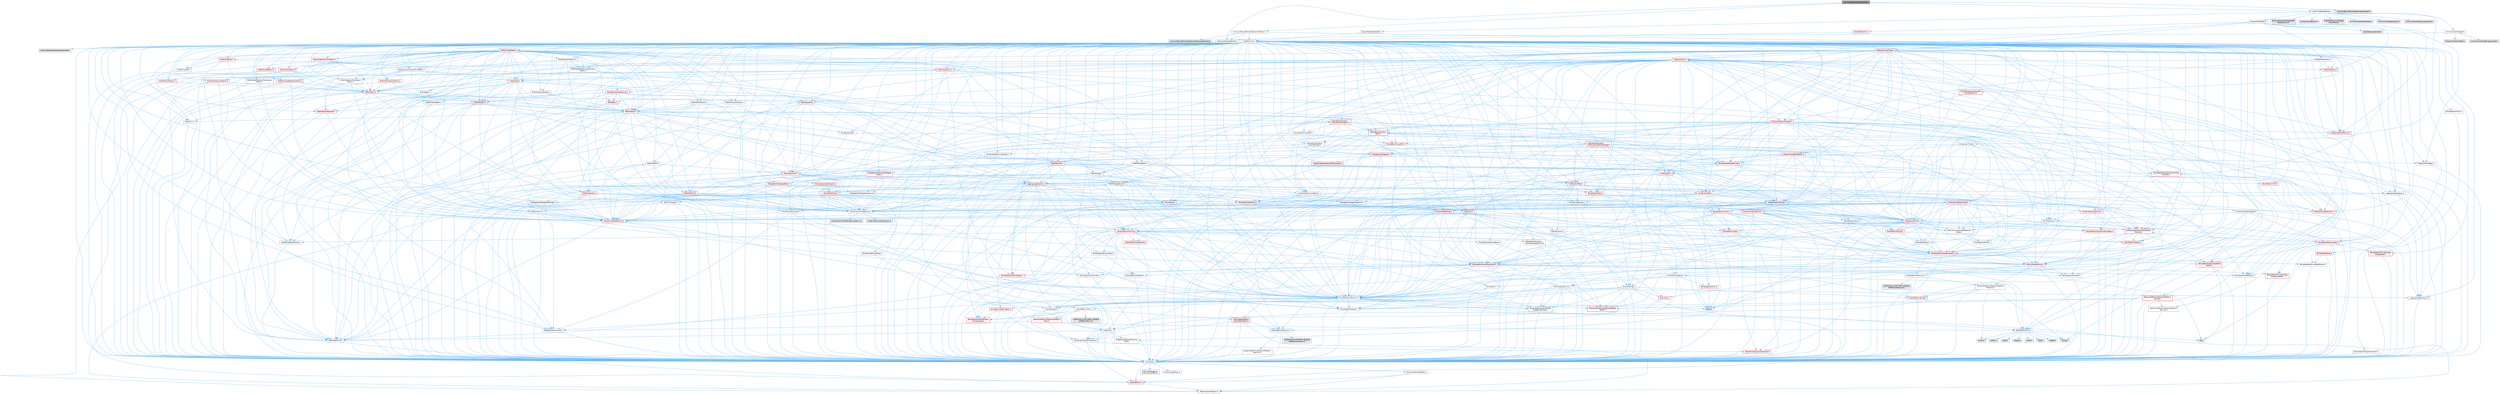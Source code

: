 digraph "CommonBoundActionButton.h"
{
 // INTERACTIVE_SVG=YES
 // LATEX_PDF_SIZE
  bgcolor="transparent";
  edge [fontname=Helvetica,fontsize=10,labelfontname=Helvetica,labelfontsize=10];
  node [fontname=Helvetica,fontsize=10,shape=box,height=0.2,width=0.4];
  Node1 [id="Node000001",label="CommonBoundActionButton.h",height=0.2,width=0.4,color="gray40", fillcolor="grey60", style="filled", fontcolor="black",tooltip=" "];
  Node1 -> Node2 [id="edge1_Node000001_Node000002",color="steelblue1",style="solid",tooltip=" "];
  Node2 [id="Node000002",label="CommonBoundActionButtonInterface.h",height=0.2,width=0.4,color="grey40", fillcolor="white", style="filled",URL="$da/de8/CommonBoundActionButtonInterface_8h.html",tooltip=" "];
  Node2 -> Node3 [id="edge2_Node000002_Node000003",color="steelblue1",style="solid",tooltip=" "];
  Node3 [id="Node000003",label="CoreMinimal.h",height=0.2,width=0.4,color="grey40", fillcolor="white", style="filled",URL="$d7/d67/CoreMinimal_8h.html",tooltip=" "];
  Node3 -> Node4 [id="edge3_Node000003_Node000004",color="steelblue1",style="solid",tooltip=" "];
  Node4 [id="Node000004",label="CoreTypes.h",height=0.2,width=0.4,color="grey40", fillcolor="white", style="filled",URL="$dc/dec/CoreTypes_8h.html",tooltip=" "];
  Node4 -> Node5 [id="edge4_Node000004_Node000005",color="steelblue1",style="solid",tooltip=" "];
  Node5 [id="Node000005",label="HAL/Platform.h",height=0.2,width=0.4,color="red", fillcolor="#FFF0F0", style="filled",URL="$d9/dd0/Platform_8h.html",tooltip=" "];
  Node5 -> Node9 [id="edge5_Node000005_Node000009",color="steelblue1",style="solid",tooltip=" "];
  Node9 [id="Node000009",label="PreprocessorHelpers.h",height=0.2,width=0.4,color="grey40", fillcolor="white", style="filled",URL="$db/ddb/PreprocessorHelpers_8h.html",tooltip=" "];
  Node4 -> Node15 [id="edge6_Node000004_Node000015",color="steelblue1",style="solid",tooltip=" "];
  Node15 [id="Node000015",label="ProfilingDebugging\l/UMemoryDefines.h",height=0.2,width=0.4,color="grey40", fillcolor="white", style="filled",URL="$d2/da2/UMemoryDefines_8h.html",tooltip=" "];
  Node4 -> Node16 [id="edge7_Node000004_Node000016",color="steelblue1",style="solid",tooltip=" "];
  Node16 [id="Node000016",label="Misc/CoreMiscDefines.h",height=0.2,width=0.4,color="grey40", fillcolor="white", style="filled",URL="$da/d38/CoreMiscDefines_8h.html",tooltip=" "];
  Node16 -> Node5 [id="edge8_Node000016_Node000005",color="steelblue1",style="solid",tooltip=" "];
  Node16 -> Node9 [id="edge9_Node000016_Node000009",color="steelblue1",style="solid",tooltip=" "];
  Node4 -> Node17 [id="edge10_Node000004_Node000017",color="steelblue1",style="solid",tooltip=" "];
  Node17 [id="Node000017",label="Misc/CoreDefines.h",height=0.2,width=0.4,color="grey40", fillcolor="white", style="filled",URL="$d3/dd2/CoreDefines_8h.html",tooltip=" "];
  Node3 -> Node18 [id="edge11_Node000003_Node000018",color="steelblue1",style="solid",tooltip=" "];
  Node18 [id="Node000018",label="CoreFwd.h",height=0.2,width=0.4,color="grey40", fillcolor="white", style="filled",URL="$d1/d1e/CoreFwd_8h.html",tooltip=" "];
  Node18 -> Node4 [id="edge12_Node000018_Node000004",color="steelblue1",style="solid",tooltip=" "];
  Node18 -> Node19 [id="edge13_Node000018_Node000019",color="steelblue1",style="solid",tooltip=" "];
  Node19 [id="Node000019",label="Containers/ContainersFwd.h",height=0.2,width=0.4,color="grey40", fillcolor="white", style="filled",URL="$d4/d0a/ContainersFwd_8h.html",tooltip=" "];
  Node19 -> Node5 [id="edge14_Node000019_Node000005",color="steelblue1",style="solid",tooltip=" "];
  Node19 -> Node4 [id="edge15_Node000019_Node000004",color="steelblue1",style="solid",tooltip=" "];
  Node19 -> Node20 [id="edge16_Node000019_Node000020",color="steelblue1",style="solid",tooltip=" "];
  Node20 [id="Node000020",label="Traits/IsContiguousContainer.h",height=0.2,width=0.4,color="red", fillcolor="#FFF0F0", style="filled",URL="$d5/d3c/IsContiguousContainer_8h.html",tooltip=" "];
  Node20 -> Node4 [id="edge17_Node000020_Node000004",color="steelblue1",style="solid",tooltip=" "];
  Node18 -> Node23 [id="edge18_Node000018_Node000023",color="steelblue1",style="solid",tooltip=" "];
  Node23 [id="Node000023",label="Math/MathFwd.h",height=0.2,width=0.4,color="grey40", fillcolor="white", style="filled",URL="$d2/d10/MathFwd_8h.html",tooltip=" "];
  Node23 -> Node5 [id="edge19_Node000023_Node000005",color="steelblue1",style="solid",tooltip=" "];
  Node18 -> Node24 [id="edge20_Node000018_Node000024",color="steelblue1",style="solid",tooltip=" "];
  Node24 [id="Node000024",label="UObject/UObjectHierarchy\lFwd.h",height=0.2,width=0.4,color="grey40", fillcolor="white", style="filled",URL="$d3/d13/UObjectHierarchyFwd_8h.html",tooltip=" "];
  Node3 -> Node24 [id="edge21_Node000003_Node000024",color="steelblue1",style="solid",tooltip=" "];
  Node3 -> Node19 [id="edge22_Node000003_Node000019",color="steelblue1",style="solid",tooltip=" "];
  Node3 -> Node25 [id="edge23_Node000003_Node000025",color="steelblue1",style="solid",tooltip=" "];
  Node25 [id="Node000025",label="Misc/VarArgs.h",height=0.2,width=0.4,color="grey40", fillcolor="white", style="filled",URL="$d5/d6f/VarArgs_8h.html",tooltip=" "];
  Node25 -> Node4 [id="edge24_Node000025_Node000004",color="steelblue1",style="solid",tooltip=" "];
  Node3 -> Node26 [id="edge25_Node000003_Node000026",color="steelblue1",style="solid",tooltip=" "];
  Node26 [id="Node000026",label="Logging/LogVerbosity.h",height=0.2,width=0.4,color="grey40", fillcolor="white", style="filled",URL="$d2/d8f/LogVerbosity_8h.html",tooltip=" "];
  Node26 -> Node4 [id="edge26_Node000026_Node000004",color="steelblue1",style="solid",tooltip=" "];
  Node3 -> Node27 [id="edge27_Node000003_Node000027",color="steelblue1",style="solid",tooltip=" "];
  Node27 [id="Node000027",label="Misc/OutputDevice.h",height=0.2,width=0.4,color="grey40", fillcolor="white", style="filled",URL="$d7/d32/OutputDevice_8h.html",tooltip=" "];
  Node27 -> Node18 [id="edge28_Node000027_Node000018",color="steelblue1",style="solid",tooltip=" "];
  Node27 -> Node4 [id="edge29_Node000027_Node000004",color="steelblue1",style="solid",tooltip=" "];
  Node27 -> Node26 [id="edge30_Node000027_Node000026",color="steelblue1",style="solid",tooltip=" "];
  Node27 -> Node25 [id="edge31_Node000027_Node000025",color="steelblue1",style="solid",tooltip=" "];
  Node27 -> Node28 [id="edge32_Node000027_Node000028",color="steelblue1",style="solid",tooltip=" "];
  Node28 [id="Node000028",label="Templates/IsArrayOrRefOf\lTypeByPredicate.h",height=0.2,width=0.4,color="grey40", fillcolor="white", style="filled",URL="$d6/da1/IsArrayOrRefOfTypeByPredicate_8h.html",tooltip=" "];
  Node28 -> Node4 [id="edge33_Node000028_Node000004",color="steelblue1",style="solid",tooltip=" "];
  Node27 -> Node29 [id="edge34_Node000027_Node000029",color="steelblue1",style="solid",tooltip=" "];
  Node29 [id="Node000029",label="Templates/IsValidVariadic\lFunctionArg.h",height=0.2,width=0.4,color="red", fillcolor="#FFF0F0", style="filled",URL="$d0/dc8/IsValidVariadicFunctionArg_8h.html",tooltip=" "];
  Node29 -> Node4 [id="edge35_Node000029_Node000004",color="steelblue1",style="solid",tooltip=" "];
  Node27 -> Node31 [id="edge36_Node000027_Node000031",color="steelblue1",style="solid",tooltip=" "];
  Node31 [id="Node000031",label="Traits/IsCharEncodingCompatible\lWith.h",height=0.2,width=0.4,color="red", fillcolor="#FFF0F0", style="filled",URL="$df/dd1/IsCharEncodingCompatibleWith_8h.html",tooltip=" "];
  Node3 -> Node33 [id="edge37_Node000003_Node000033",color="steelblue1",style="solid",tooltip=" "];
  Node33 [id="Node000033",label="HAL/PlatformCrt.h",height=0.2,width=0.4,color="grey40", fillcolor="white", style="filled",URL="$d8/d75/PlatformCrt_8h.html",tooltip=" "];
  Node33 -> Node34 [id="edge38_Node000033_Node000034",color="steelblue1",style="solid",tooltip=" "];
  Node34 [id="Node000034",label="new",height=0.2,width=0.4,color="grey60", fillcolor="#E0E0E0", style="filled",tooltip=" "];
  Node33 -> Node35 [id="edge39_Node000033_Node000035",color="steelblue1",style="solid",tooltip=" "];
  Node35 [id="Node000035",label="wchar.h",height=0.2,width=0.4,color="grey60", fillcolor="#E0E0E0", style="filled",tooltip=" "];
  Node33 -> Node36 [id="edge40_Node000033_Node000036",color="steelblue1",style="solid",tooltip=" "];
  Node36 [id="Node000036",label="stddef.h",height=0.2,width=0.4,color="grey60", fillcolor="#E0E0E0", style="filled",tooltip=" "];
  Node33 -> Node37 [id="edge41_Node000033_Node000037",color="steelblue1",style="solid",tooltip=" "];
  Node37 [id="Node000037",label="stdlib.h",height=0.2,width=0.4,color="grey60", fillcolor="#E0E0E0", style="filled",tooltip=" "];
  Node33 -> Node38 [id="edge42_Node000033_Node000038",color="steelblue1",style="solid",tooltip=" "];
  Node38 [id="Node000038",label="stdio.h",height=0.2,width=0.4,color="grey60", fillcolor="#E0E0E0", style="filled",tooltip=" "];
  Node33 -> Node39 [id="edge43_Node000033_Node000039",color="steelblue1",style="solid",tooltip=" "];
  Node39 [id="Node000039",label="stdarg.h",height=0.2,width=0.4,color="grey60", fillcolor="#E0E0E0", style="filled",tooltip=" "];
  Node33 -> Node40 [id="edge44_Node000033_Node000040",color="steelblue1",style="solid",tooltip=" "];
  Node40 [id="Node000040",label="math.h",height=0.2,width=0.4,color="grey60", fillcolor="#E0E0E0", style="filled",tooltip=" "];
  Node33 -> Node41 [id="edge45_Node000033_Node000041",color="steelblue1",style="solid",tooltip=" "];
  Node41 [id="Node000041",label="float.h",height=0.2,width=0.4,color="grey60", fillcolor="#E0E0E0", style="filled",tooltip=" "];
  Node33 -> Node42 [id="edge46_Node000033_Node000042",color="steelblue1",style="solid",tooltip=" "];
  Node42 [id="Node000042",label="string.h",height=0.2,width=0.4,color="grey60", fillcolor="#E0E0E0", style="filled",tooltip=" "];
  Node3 -> Node43 [id="edge47_Node000003_Node000043",color="steelblue1",style="solid",tooltip=" "];
  Node43 [id="Node000043",label="HAL/PlatformMisc.h",height=0.2,width=0.4,color="grey40", fillcolor="white", style="filled",URL="$d0/df5/PlatformMisc_8h.html",tooltip=" "];
  Node43 -> Node4 [id="edge48_Node000043_Node000004",color="steelblue1",style="solid",tooltip=" "];
  Node43 -> Node44 [id="edge49_Node000043_Node000044",color="steelblue1",style="solid",tooltip=" "];
  Node44 [id="Node000044",label="GenericPlatform/GenericPlatform\lMisc.h",height=0.2,width=0.4,color="red", fillcolor="#FFF0F0", style="filled",URL="$db/d9a/GenericPlatformMisc_8h.html",tooltip=" "];
  Node44 -> Node18 [id="edge50_Node000044_Node000018",color="steelblue1",style="solid",tooltip=" "];
  Node44 -> Node4 [id="edge51_Node000044_Node000004",color="steelblue1",style="solid",tooltip=" "];
  Node44 -> Node33 [id="edge52_Node000044_Node000033",color="steelblue1",style="solid",tooltip=" "];
  Node44 -> Node48 [id="edge53_Node000044_Node000048",color="steelblue1",style="solid",tooltip=" "];
  Node48 [id="Node000048",label="Math/NumericLimits.h",height=0.2,width=0.4,color="grey40", fillcolor="white", style="filled",URL="$df/d1b/NumericLimits_8h.html",tooltip=" "];
  Node48 -> Node4 [id="edge54_Node000048_Node000004",color="steelblue1",style="solid",tooltip=" "];
  Node43 -> Node53 [id="edge55_Node000043_Node000053",color="steelblue1",style="solid",tooltip=" "];
  Node53 [id="Node000053",label="COMPILED_PLATFORM_HEADER\l(PlatformMisc.h)",height=0.2,width=0.4,color="grey60", fillcolor="#E0E0E0", style="filled",tooltip=" "];
  Node43 -> Node54 [id="edge56_Node000043_Node000054",color="steelblue1",style="solid",tooltip=" "];
  Node54 [id="Node000054",label="ProfilingDebugging\l/CpuProfilerTrace.h",height=0.2,width=0.4,color="red", fillcolor="#FFF0F0", style="filled",URL="$da/dcb/CpuProfilerTrace_8h.html",tooltip=" "];
  Node54 -> Node4 [id="edge57_Node000054_Node000004",color="steelblue1",style="solid",tooltip=" "];
  Node54 -> Node19 [id="edge58_Node000054_Node000019",color="steelblue1",style="solid",tooltip=" "];
  Node54 -> Node55 [id="edge59_Node000054_Node000055",color="steelblue1",style="solid",tooltip=" "];
  Node55 [id="Node000055",label="HAL/PlatformAtomics.h",height=0.2,width=0.4,color="grey40", fillcolor="white", style="filled",URL="$d3/d36/PlatformAtomics_8h.html",tooltip=" "];
  Node55 -> Node4 [id="edge60_Node000055_Node000004",color="steelblue1",style="solid",tooltip=" "];
  Node55 -> Node56 [id="edge61_Node000055_Node000056",color="steelblue1",style="solid",tooltip=" "];
  Node56 [id="Node000056",label="GenericPlatform/GenericPlatform\lAtomics.h",height=0.2,width=0.4,color="grey40", fillcolor="white", style="filled",URL="$da/d72/GenericPlatformAtomics_8h.html",tooltip=" "];
  Node56 -> Node4 [id="edge62_Node000056_Node000004",color="steelblue1",style="solid",tooltip=" "];
  Node55 -> Node57 [id="edge63_Node000055_Node000057",color="steelblue1",style="solid",tooltip=" "];
  Node57 [id="Node000057",label="COMPILED_PLATFORM_HEADER\l(PlatformAtomics.h)",height=0.2,width=0.4,color="grey60", fillcolor="#E0E0E0", style="filled",tooltip=" "];
  Node54 -> Node9 [id="edge64_Node000054_Node000009",color="steelblue1",style="solid",tooltip=" "];
  Node3 -> Node62 [id="edge65_Node000003_Node000062",color="steelblue1",style="solid",tooltip=" "];
  Node62 [id="Node000062",label="Misc/AssertionMacros.h",height=0.2,width=0.4,color="grey40", fillcolor="white", style="filled",URL="$d0/dfa/AssertionMacros_8h.html",tooltip=" "];
  Node62 -> Node4 [id="edge66_Node000062_Node000004",color="steelblue1",style="solid",tooltip=" "];
  Node62 -> Node5 [id="edge67_Node000062_Node000005",color="steelblue1",style="solid",tooltip=" "];
  Node62 -> Node43 [id="edge68_Node000062_Node000043",color="steelblue1",style="solid",tooltip=" "];
  Node62 -> Node9 [id="edge69_Node000062_Node000009",color="steelblue1",style="solid",tooltip=" "];
  Node62 -> Node63 [id="edge70_Node000062_Node000063",color="steelblue1",style="solid",tooltip=" "];
  Node63 [id="Node000063",label="Templates/EnableIf.h",height=0.2,width=0.4,color="grey40", fillcolor="white", style="filled",URL="$d7/d60/EnableIf_8h.html",tooltip=" "];
  Node63 -> Node4 [id="edge71_Node000063_Node000004",color="steelblue1",style="solid",tooltip=" "];
  Node62 -> Node28 [id="edge72_Node000062_Node000028",color="steelblue1",style="solid",tooltip=" "];
  Node62 -> Node29 [id="edge73_Node000062_Node000029",color="steelblue1",style="solid",tooltip=" "];
  Node62 -> Node31 [id="edge74_Node000062_Node000031",color="steelblue1",style="solid",tooltip=" "];
  Node62 -> Node25 [id="edge75_Node000062_Node000025",color="steelblue1",style="solid",tooltip=" "];
  Node62 -> Node64 [id="edge76_Node000062_Node000064",color="steelblue1",style="solid",tooltip=" "];
  Node64 [id="Node000064",label="String/FormatStringSan.h",height=0.2,width=0.4,color="red", fillcolor="#FFF0F0", style="filled",URL="$d3/d8b/FormatStringSan_8h.html",tooltip=" "];
  Node64 -> Node4 [id="edge77_Node000064_Node000004",color="steelblue1",style="solid",tooltip=" "];
  Node64 -> Node29 [id="edge78_Node000064_Node000029",color="steelblue1",style="solid",tooltip=" "];
  Node64 -> Node19 [id="edge79_Node000064_Node000019",color="steelblue1",style="solid",tooltip=" "];
  Node62 -> Node70 [id="edge80_Node000062_Node000070",color="steelblue1",style="solid",tooltip=" "];
  Node70 [id="Node000070",label="atomic",height=0.2,width=0.4,color="grey60", fillcolor="#E0E0E0", style="filled",tooltip=" "];
  Node3 -> Node71 [id="edge81_Node000003_Node000071",color="steelblue1",style="solid",tooltip=" "];
  Node71 [id="Node000071",label="Templates/IsPointer.h",height=0.2,width=0.4,color="grey40", fillcolor="white", style="filled",URL="$d7/d05/IsPointer_8h.html",tooltip=" "];
  Node71 -> Node4 [id="edge82_Node000071_Node000004",color="steelblue1",style="solid",tooltip=" "];
  Node3 -> Node72 [id="edge83_Node000003_Node000072",color="steelblue1",style="solid",tooltip=" "];
  Node72 [id="Node000072",label="HAL/PlatformMemory.h",height=0.2,width=0.4,color="grey40", fillcolor="white", style="filled",URL="$de/d68/PlatformMemory_8h.html",tooltip=" "];
  Node72 -> Node4 [id="edge84_Node000072_Node000004",color="steelblue1",style="solid",tooltip=" "];
  Node72 -> Node73 [id="edge85_Node000072_Node000073",color="steelblue1",style="solid",tooltip=" "];
  Node73 [id="Node000073",label="GenericPlatform/GenericPlatform\lMemory.h",height=0.2,width=0.4,color="grey40", fillcolor="white", style="filled",URL="$dd/d22/GenericPlatformMemory_8h.html",tooltip=" "];
  Node73 -> Node18 [id="edge86_Node000073_Node000018",color="steelblue1",style="solid",tooltip=" "];
  Node73 -> Node4 [id="edge87_Node000073_Node000004",color="steelblue1",style="solid",tooltip=" "];
  Node73 -> Node74 [id="edge88_Node000073_Node000074",color="steelblue1",style="solid",tooltip=" "];
  Node74 [id="Node000074",label="HAL/PlatformString.h",height=0.2,width=0.4,color="red", fillcolor="#FFF0F0", style="filled",URL="$db/db5/PlatformString_8h.html",tooltip=" "];
  Node74 -> Node4 [id="edge89_Node000074_Node000004",color="steelblue1",style="solid",tooltip=" "];
  Node73 -> Node42 [id="edge90_Node000073_Node000042",color="steelblue1",style="solid",tooltip=" "];
  Node73 -> Node35 [id="edge91_Node000073_Node000035",color="steelblue1",style="solid",tooltip=" "];
  Node72 -> Node76 [id="edge92_Node000072_Node000076",color="steelblue1",style="solid",tooltip=" "];
  Node76 [id="Node000076",label="COMPILED_PLATFORM_HEADER\l(PlatformMemory.h)",height=0.2,width=0.4,color="grey60", fillcolor="#E0E0E0", style="filled",tooltip=" "];
  Node3 -> Node55 [id="edge93_Node000003_Node000055",color="steelblue1",style="solid",tooltip=" "];
  Node3 -> Node77 [id="edge94_Node000003_Node000077",color="steelblue1",style="solid",tooltip=" "];
  Node77 [id="Node000077",label="Misc/Exec.h",height=0.2,width=0.4,color="grey40", fillcolor="white", style="filled",URL="$de/ddb/Exec_8h.html",tooltip=" "];
  Node77 -> Node4 [id="edge95_Node000077_Node000004",color="steelblue1",style="solid",tooltip=" "];
  Node77 -> Node62 [id="edge96_Node000077_Node000062",color="steelblue1",style="solid",tooltip=" "];
  Node3 -> Node78 [id="edge97_Node000003_Node000078",color="steelblue1",style="solid",tooltip=" "];
  Node78 [id="Node000078",label="HAL/MemoryBase.h",height=0.2,width=0.4,color="grey40", fillcolor="white", style="filled",URL="$d6/d9f/MemoryBase_8h.html",tooltip=" "];
  Node78 -> Node4 [id="edge98_Node000078_Node000004",color="steelblue1",style="solid",tooltip=" "];
  Node78 -> Node55 [id="edge99_Node000078_Node000055",color="steelblue1",style="solid",tooltip=" "];
  Node78 -> Node33 [id="edge100_Node000078_Node000033",color="steelblue1",style="solid",tooltip=" "];
  Node78 -> Node77 [id="edge101_Node000078_Node000077",color="steelblue1",style="solid",tooltip=" "];
  Node78 -> Node27 [id="edge102_Node000078_Node000027",color="steelblue1",style="solid",tooltip=" "];
  Node78 -> Node79 [id="edge103_Node000078_Node000079",color="steelblue1",style="solid",tooltip=" "];
  Node79 [id="Node000079",label="Templates/Atomic.h",height=0.2,width=0.4,color="red", fillcolor="#FFF0F0", style="filled",URL="$d3/d91/Atomic_8h.html",tooltip=" "];
  Node79 -> Node70 [id="edge104_Node000079_Node000070",color="steelblue1",style="solid",tooltip=" "];
  Node3 -> Node88 [id="edge105_Node000003_Node000088",color="steelblue1",style="solid",tooltip=" "];
  Node88 [id="Node000088",label="HAL/UnrealMemory.h",height=0.2,width=0.4,color="red", fillcolor="#FFF0F0", style="filled",URL="$d9/d96/UnrealMemory_8h.html",tooltip=" "];
  Node88 -> Node4 [id="edge106_Node000088_Node000004",color="steelblue1",style="solid",tooltip=" "];
  Node88 -> Node73 [id="edge107_Node000088_Node000073",color="steelblue1",style="solid",tooltip=" "];
  Node88 -> Node78 [id="edge108_Node000088_Node000078",color="steelblue1",style="solid",tooltip=" "];
  Node88 -> Node72 [id="edge109_Node000088_Node000072",color="steelblue1",style="solid",tooltip=" "];
  Node88 -> Node71 [id="edge110_Node000088_Node000071",color="steelblue1",style="solid",tooltip=" "];
  Node3 -> Node90 [id="edge111_Node000003_Node000090",color="steelblue1",style="solid",tooltip=" "];
  Node90 [id="Node000090",label="Templates/IsArithmetic.h",height=0.2,width=0.4,color="grey40", fillcolor="white", style="filled",URL="$d2/d5d/IsArithmetic_8h.html",tooltip=" "];
  Node90 -> Node4 [id="edge112_Node000090_Node000004",color="steelblue1",style="solid",tooltip=" "];
  Node3 -> Node84 [id="edge113_Node000003_Node000084",color="steelblue1",style="solid",tooltip=" "];
  Node84 [id="Node000084",label="Templates/AndOrNot.h",height=0.2,width=0.4,color="grey40", fillcolor="white", style="filled",URL="$db/d0a/AndOrNot_8h.html",tooltip=" "];
  Node84 -> Node4 [id="edge114_Node000084_Node000004",color="steelblue1",style="solid",tooltip=" "];
  Node3 -> Node91 [id="edge115_Node000003_Node000091",color="steelblue1",style="solid",tooltip=" "];
  Node91 [id="Node000091",label="Templates/IsPODType.h",height=0.2,width=0.4,color="grey40", fillcolor="white", style="filled",URL="$d7/db1/IsPODType_8h.html",tooltip=" "];
  Node91 -> Node4 [id="edge116_Node000091_Node000004",color="steelblue1",style="solid",tooltip=" "];
  Node3 -> Node92 [id="edge117_Node000003_Node000092",color="steelblue1",style="solid",tooltip=" "];
  Node92 [id="Node000092",label="Templates/IsUECoreType.h",height=0.2,width=0.4,color="red", fillcolor="#FFF0F0", style="filled",URL="$d1/db8/IsUECoreType_8h.html",tooltip=" "];
  Node92 -> Node4 [id="edge118_Node000092_Node000004",color="steelblue1",style="solid",tooltip=" "];
  Node3 -> Node85 [id="edge119_Node000003_Node000085",color="steelblue1",style="solid",tooltip=" "];
  Node85 [id="Node000085",label="Templates/IsTriviallyCopy\lConstructible.h",height=0.2,width=0.4,color="red", fillcolor="#FFF0F0", style="filled",URL="$d3/d78/IsTriviallyCopyConstructible_8h.html",tooltip=" "];
  Node85 -> Node4 [id="edge120_Node000085_Node000004",color="steelblue1",style="solid",tooltip=" "];
  Node3 -> Node93 [id="edge121_Node000003_Node000093",color="steelblue1",style="solid",tooltip=" "];
  Node93 [id="Node000093",label="Templates/UnrealTypeTraits.h",height=0.2,width=0.4,color="red", fillcolor="#FFF0F0", style="filled",URL="$d2/d2d/UnrealTypeTraits_8h.html",tooltip=" "];
  Node93 -> Node4 [id="edge122_Node000093_Node000004",color="steelblue1",style="solid",tooltip=" "];
  Node93 -> Node71 [id="edge123_Node000093_Node000071",color="steelblue1",style="solid",tooltip=" "];
  Node93 -> Node62 [id="edge124_Node000093_Node000062",color="steelblue1",style="solid",tooltip=" "];
  Node93 -> Node84 [id="edge125_Node000093_Node000084",color="steelblue1",style="solid",tooltip=" "];
  Node93 -> Node63 [id="edge126_Node000093_Node000063",color="steelblue1",style="solid",tooltip=" "];
  Node93 -> Node90 [id="edge127_Node000093_Node000090",color="steelblue1",style="solid",tooltip=" "];
  Node93 -> Node91 [id="edge128_Node000093_Node000091",color="steelblue1",style="solid",tooltip=" "];
  Node93 -> Node92 [id="edge129_Node000093_Node000092",color="steelblue1",style="solid",tooltip=" "];
  Node93 -> Node85 [id="edge130_Node000093_Node000085",color="steelblue1",style="solid",tooltip=" "];
  Node3 -> Node63 [id="edge131_Node000003_Node000063",color="steelblue1",style="solid",tooltip=" "];
  Node3 -> Node95 [id="edge132_Node000003_Node000095",color="steelblue1",style="solid",tooltip=" "];
  Node95 [id="Node000095",label="Templates/RemoveReference.h",height=0.2,width=0.4,color="grey40", fillcolor="white", style="filled",URL="$da/dbe/RemoveReference_8h.html",tooltip=" "];
  Node95 -> Node4 [id="edge133_Node000095_Node000004",color="steelblue1",style="solid",tooltip=" "];
  Node3 -> Node96 [id="edge134_Node000003_Node000096",color="steelblue1",style="solid",tooltip=" "];
  Node96 [id="Node000096",label="Templates/IntegralConstant.h",height=0.2,width=0.4,color="grey40", fillcolor="white", style="filled",URL="$db/d1b/IntegralConstant_8h.html",tooltip=" "];
  Node96 -> Node4 [id="edge135_Node000096_Node000004",color="steelblue1",style="solid",tooltip=" "];
  Node3 -> Node97 [id="edge136_Node000003_Node000097",color="steelblue1",style="solid",tooltip=" "];
  Node97 [id="Node000097",label="Templates/IsClass.h",height=0.2,width=0.4,color="grey40", fillcolor="white", style="filled",URL="$db/dcb/IsClass_8h.html",tooltip=" "];
  Node97 -> Node4 [id="edge137_Node000097_Node000004",color="steelblue1",style="solid",tooltip=" "];
  Node3 -> Node98 [id="edge138_Node000003_Node000098",color="steelblue1",style="solid",tooltip=" "];
  Node98 [id="Node000098",label="Templates/TypeCompatible\lBytes.h",height=0.2,width=0.4,color="red", fillcolor="#FFF0F0", style="filled",URL="$df/d0a/TypeCompatibleBytes_8h.html",tooltip=" "];
  Node98 -> Node4 [id="edge139_Node000098_Node000004",color="steelblue1",style="solid",tooltip=" "];
  Node98 -> Node42 [id="edge140_Node000098_Node000042",color="steelblue1",style="solid",tooltip=" "];
  Node98 -> Node34 [id="edge141_Node000098_Node000034",color="steelblue1",style="solid",tooltip=" "];
  Node3 -> Node20 [id="edge142_Node000003_Node000020",color="steelblue1",style="solid",tooltip=" "];
  Node3 -> Node99 [id="edge143_Node000003_Node000099",color="steelblue1",style="solid",tooltip=" "];
  Node99 [id="Node000099",label="Templates/UnrealTemplate.h",height=0.2,width=0.4,color="red", fillcolor="#FFF0F0", style="filled",URL="$d4/d24/UnrealTemplate_8h.html",tooltip=" "];
  Node99 -> Node4 [id="edge144_Node000099_Node000004",color="steelblue1",style="solid",tooltip=" "];
  Node99 -> Node71 [id="edge145_Node000099_Node000071",color="steelblue1",style="solid",tooltip=" "];
  Node99 -> Node88 [id="edge146_Node000099_Node000088",color="steelblue1",style="solid",tooltip=" "];
  Node99 -> Node93 [id="edge147_Node000099_Node000093",color="steelblue1",style="solid",tooltip=" "];
  Node99 -> Node95 [id="edge148_Node000099_Node000095",color="steelblue1",style="solid",tooltip=" "];
  Node99 -> Node98 [id="edge149_Node000099_Node000098",color="steelblue1",style="solid",tooltip=" "];
  Node99 -> Node20 [id="edge150_Node000099_Node000020",color="steelblue1",style="solid",tooltip=" "];
  Node3 -> Node48 [id="edge151_Node000003_Node000048",color="steelblue1",style="solid",tooltip=" "];
  Node3 -> Node103 [id="edge152_Node000003_Node000103",color="steelblue1",style="solid",tooltip=" "];
  Node103 [id="Node000103",label="HAL/PlatformMath.h",height=0.2,width=0.4,color="red", fillcolor="#FFF0F0", style="filled",URL="$dc/d53/PlatformMath_8h.html",tooltip=" "];
  Node103 -> Node4 [id="edge153_Node000103_Node000004",color="steelblue1",style="solid",tooltip=" "];
  Node3 -> Node86 [id="edge154_Node000003_Node000086",color="steelblue1",style="solid",tooltip=" "];
  Node86 [id="Node000086",label="Templates/IsTriviallyCopy\lAssignable.h",height=0.2,width=0.4,color="red", fillcolor="#FFF0F0", style="filled",URL="$d2/df2/IsTriviallyCopyAssignable_8h.html",tooltip=" "];
  Node86 -> Node4 [id="edge155_Node000086_Node000004",color="steelblue1",style="solid",tooltip=" "];
  Node3 -> Node111 [id="edge156_Node000003_Node000111",color="steelblue1",style="solid",tooltip=" "];
  Node111 [id="Node000111",label="Templates/MemoryOps.h",height=0.2,width=0.4,color="red", fillcolor="#FFF0F0", style="filled",URL="$db/dea/MemoryOps_8h.html",tooltip=" "];
  Node111 -> Node4 [id="edge157_Node000111_Node000004",color="steelblue1",style="solid",tooltip=" "];
  Node111 -> Node88 [id="edge158_Node000111_Node000088",color="steelblue1",style="solid",tooltip=" "];
  Node111 -> Node86 [id="edge159_Node000111_Node000086",color="steelblue1",style="solid",tooltip=" "];
  Node111 -> Node85 [id="edge160_Node000111_Node000085",color="steelblue1",style="solid",tooltip=" "];
  Node111 -> Node93 [id="edge161_Node000111_Node000093",color="steelblue1",style="solid",tooltip=" "];
  Node111 -> Node34 [id="edge162_Node000111_Node000034",color="steelblue1",style="solid",tooltip=" "];
  Node3 -> Node112 [id="edge163_Node000003_Node000112",color="steelblue1",style="solid",tooltip=" "];
  Node112 [id="Node000112",label="Containers/ContainerAllocation\lPolicies.h",height=0.2,width=0.4,color="red", fillcolor="#FFF0F0", style="filled",URL="$d7/dff/ContainerAllocationPolicies_8h.html",tooltip=" "];
  Node112 -> Node4 [id="edge164_Node000112_Node000004",color="steelblue1",style="solid",tooltip=" "];
  Node112 -> Node112 [id="edge165_Node000112_Node000112",color="steelblue1",style="solid",tooltip=" "];
  Node112 -> Node103 [id="edge166_Node000112_Node000103",color="steelblue1",style="solid",tooltip=" "];
  Node112 -> Node88 [id="edge167_Node000112_Node000088",color="steelblue1",style="solid",tooltip=" "];
  Node112 -> Node48 [id="edge168_Node000112_Node000048",color="steelblue1",style="solid",tooltip=" "];
  Node112 -> Node62 [id="edge169_Node000112_Node000062",color="steelblue1",style="solid",tooltip=" "];
  Node112 -> Node111 [id="edge170_Node000112_Node000111",color="steelblue1",style="solid",tooltip=" "];
  Node112 -> Node98 [id="edge171_Node000112_Node000098",color="steelblue1",style="solid",tooltip=" "];
  Node3 -> Node115 [id="edge172_Node000003_Node000115",color="steelblue1",style="solid",tooltip=" "];
  Node115 [id="Node000115",label="Templates/IsEnumClass.h",height=0.2,width=0.4,color="grey40", fillcolor="white", style="filled",URL="$d7/d15/IsEnumClass_8h.html",tooltip=" "];
  Node115 -> Node4 [id="edge173_Node000115_Node000004",color="steelblue1",style="solid",tooltip=" "];
  Node115 -> Node84 [id="edge174_Node000115_Node000084",color="steelblue1",style="solid",tooltip=" "];
  Node3 -> Node116 [id="edge175_Node000003_Node000116",color="steelblue1",style="solid",tooltip=" "];
  Node116 [id="Node000116",label="HAL/PlatformProperties.h",height=0.2,width=0.4,color="red", fillcolor="#FFF0F0", style="filled",URL="$d9/db0/PlatformProperties_8h.html",tooltip=" "];
  Node116 -> Node4 [id="edge176_Node000116_Node000004",color="steelblue1",style="solid",tooltip=" "];
  Node3 -> Node119 [id="edge177_Node000003_Node000119",color="steelblue1",style="solid",tooltip=" "];
  Node119 [id="Node000119",label="Misc/EngineVersionBase.h",height=0.2,width=0.4,color="grey40", fillcolor="white", style="filled",URL="$d5/d2b/EngineVersionBase_8h.html",tooltip=" "];
  Node119 -> Node4 [id="edge178_Node000119_Node000004",color="steelblue1",style="solid",tooltip=" "];
  Node3 -> Node120 [id="edge179_Node000003_Node000120",color="steelblue1",style="solid",tooltip=" "];
  Node120 [id="Node000120",label="Internationalization\l/TextNamespaceFwd.h",height=0.2,width=0.4,color="grey40", fillcolor="white", style="filled",URL="$d8/d97/TextNamespaceFwd_8h.html",tooltip=" "];
  Node120 -> Node4 [id="edge180_Node000120_Node000004",color="steelblue1",style="solid",tooltip=" "];
  Node3 -> Node121 [id="edge181_Node000003_Node000121",color="steelblue1",style="solid",tooltip=" "];
  Node121 [id="Node000121",label="Serialization/Archive.h",height=0.2,width=0.4,color="red", fillcolor="#FFF0F0", style="filled",URL="$d7/d3b/Archive_8h.html",tooltip=" "];
  Node121 -> Node18 [id="edge182_Node000121_Node000018",color="steelblue1",style="solid",tooltip=" "];
  Node121 -> Node4 [id="edge183_Node000121_Node000004",color="steelblue1",style="solid",tooltip=" "];
  Node121 -> Node116 [id="edge184_Node000121_Node000116",color="steelblue1",style="solid",tooltip=" "];
  Node121 -> Node120 [id="edge185_Node000121_Node000120",color="steelblue1",style="solid",tooltip=" "];
  Node121 -> Node23 [id="edge186_Node000121_Node000023",color="steelblue1",style="solid",tooltip=" "];
  Node121 -> Node62 [id="edge187_Node000121_Node000062",color="steelblue1",style="solid",tooltip=" "];
  Node121 -> Node119 [id="edge188_Node000121_Node000119",color="steelblue1",style="solid",tooltip=" "];
  Node121 -> Node25 [id="edge189_Node000121_Node000025",color="steelblue1",style="solid",tooltip=" "];
  Node121 -> Node63 [id="edge190_Node000121_Node000063",color="steelblue1",style="solid",tooltip=" "];
  Node121 -> Node28 [id="edge191_Node000121_Node000028",color="steelblue1",style="solid",tooltip=" "];
  Node121 -> Node115 [id="edge192_Node000121_Node000115",color="steelblue1",style="solid",tooltip=" "];
  Node121 -> Node29 [id="edge193_Node000121_Node000029",color="steelblue1",style="solid",tooltip=" "];
  Node121 -> Node99 [id="edge194_Node000121_Node000099",color="steelblue1",style="solid",tooltip=" "];
  Node121 -> Node31 [id="edge195_Node000121_Node000031",color="steelblue1",style="solid",tooltip=" "];
  Node121 -> Node124 [id="edge196_Node000121_Node000124",color="steelblue1",style="solid",tooltip=" "];
  Node124 [id="Node000124",label="UObject/ObjectVersion.h",height=0.2,width=0.4,color="grey40", fillcolor="white", style="filled",URL="$da/d63/ObjectVersion_8h.html",tooltip=" "];
  Node124 -> Node4 [id="edge197_Node000124_Node000004",color="steelblue1",style="solid",tooltip=" "];
  Node3 -> Node125 [id="edge198_Node000003_Node000125",color="steelblue1",style="solid",tooltip=" "];
  Node125 [id="Node000125",label="Templates/Less.h",height=0.2,width=0.4,color="grey40", fillcolor="white", style="filled",URL="$de/dc8/Less_8h.html",tooltip=" "];
  Node125 -> Node4 [id="edge199_Node000125_Node000004",color="steelblue1",style="solid",tooltip=" "];
  Node125 -> Node99 [id="edge200_Node000125_Node000099",color="steelblue1",style="solid",tooltip=" "];
  Node3 -> Node126 [id="edge201_Node000003_Node000126",color="steelblue1",style="solid",tooltip=" "];
  Node126 [id="Node000126",label="Templates/Sorting.h",height=0.2,width=0.4,color="red", fillcolor="#FFF0F0", style="filled",URL="$d3/d9e/Sorting_8h.html",tooltip=" "];
  Node126 -> Node4 [id="edge202_Node000126_Node000004",color="steelblue1",style="solid",tooltip=" "];
  Node126 -> Node103 [id="edge203_Node000126_Node000103",color="steelblue1",style="solid",tooltip=" "];
  Node126 -> Node125 [id="edge204_Node000126_Node000125",color="steelblue1",style="solid",tooltip=" "];
  Node3 -> Node137 [id="edge205_Node000003_Node000137",color="steelblue1",style="solid",tooltip=" "];
  Node137 [id="Node000137",label="Misc/Char.h",height=0.2,width=0.4,color="red", fillcolor="#FFF0F0", style="filled",URL="$d0/d58/Char_8h.html",tooltip=" "];
  Node137 -> Node4 [id="edge206_Node000137_Node000004",color="steelblue1",style="solid",tooltip=" "];
  Node3 -> Node140 [id="edge207_Node000003_Node000140",color="steelblue1",style="solid",tooltip=" "];
  Node140 [id="Node000140",label="GenericPlatform/GenericPlatform\lStricmp.h",height=0.2,width=0.4,color="grey40", fillcolor="white", style="filled",URL="$d2/d86/GenericPlatformStricmp_8h.html",tooltip=" "];
  Node140 -> Node4 [id="edge208_Node000140_Node000004",color="steelblue1",style="solid",tooltip=" "];
  Node3 -> Node141 [id="edge209_Node000003_Node000141",color="steelblue1",style="solid",tooltip=" "];
  Node141 [id="Node000141",label="GenericPlatform/GenericPlatform\lString.h",height=0.2,width=0.4,color="red", fillcolor="#FFF0F0", style="filled",URL="$dd/d20/GenericPlatformString_8h.html",tooltip=" "];
  Node141 -> Node4 [id="edge210_Node000141_Node000004",color="steelblue1",style="solid",tooltip=" "];
  Node141 -> Node140 [id="edge211_Node000141_Node000140",color="steelblue1",style="solid",tooltip=" "];
  Node141 -> Node63 [id="edge212_Node000141_Node000063",color="steelblue1",style="solid",tooltip=" "];
  Node141 -> Node31 [id="edge213_Node000141_Node000031",color="steelblue1",style="solid",tooltip=" "];
  Node3 -> Node74 [id="edge214_Node000003_Node000074",color="steelblue1",style="solid",tooltip=" "];
  Node3 -> Node144 [id="edge215_Node000003_Node000144",color="steelblue1",style="solid",tooltip=" "];
  Node144 [id="Node000144",label="Misc/CString.h",height=0.2,width=0.4,color="grey40", fillcolor="white", style="filled",URL="$d2/d49/CString_8h.html",tooltip=" "];
  Node144 -> Node4 [id="edge216_Node000144_Node000004",color="steelblue1",style="solid",tooltip=" "];
  Node144 -> Node33 [id="edge217_Node000144_Node000033",color="steelblue1",style="solid",tooltip=" "];
  Node144 -> Node74 [id="edge218_Node000144_Node000074",color="steelblue1",style="solid",tooltip=" "];
  Node144 -> Node62 [id="edge219_Node000144_Node000062",color="steelblue1",style="solid",tooltip=" "];
  Node144 -> Node137 [id="edge220_Node000144_Node000137",color="steelblue1",style="solid",tooltip=" "];
  Node144 -> Node25 [id="edge221_Node000144_Node000025",color="steelblue1",style="solid",tooltip=" "];
  Node144 -> Node28 [id="edge222_Node000144_Node000028",color="steelblue1",style="solid",tooltip=" "];
  Node144 -> Node29 [id="edge223_Node000144_Node000029",color="steelblue1",style="solid",tooltip=" "];
  Node144 -> Node31 [id="edge224_Node000144_Node000031",color="steelblue1",style="solid",tooltip=" "];
  Node3 -> Node145 [id="edge225_Node000003_Node000145",color="steelblue1",style="solid",tooltip=" "];
  Node145 [id="Node000145",label="Misc/Crc.h",height=0.2,width=0.4,color="red", fillcolor="#FFF0F0", style="filled",URL="$d4/dd2/Crc_8h.html",tooltip=" "];
  Node145 -> Node4 [id="edge226_Node000145_Node000004",color="steelblue1",style="solid",tooltip=" "];
  Node145 -> Node74 [id="edge227_Node000145_Node000074",color="steelblue1",style="solid",tooltip=" "];
  Node145 -> Node62 [id="edge228_Node000145_Node000062",color="steelblue1",style="solid",tooltip=" "];
  Node145 -> Node144 [id="edge229_Node000145_Node000144",color="steelblue1",style="solid",tooltip=" "];
  Node145 -> Node137 [id="edge230_Node000145_Node000137",color="steelblue1",style="solid",tooltip=" "];
  Node145 -> Node93 [id="edge231_Node000145_Node000093",color="steelblue1",style="solid",tooltip=" "];
  Node3 -> Node136 [id="edge232_Node000003_Node000136",color="steelblue1",style="solid",tooltip=" "];
  Node136 [id="Node000136",label="Math/UnrealMathUtility.h",height=0.2,width=0.4,color="red", fillcolor="#FFF0F0", style="filled",URL="$db/db8/UnrealMathUtility_8h.html",tooltip=" "];
  Node136 -> Node4 [id="edge233_Node000136_Node000004",color="steelblue1",style="solid",tooltip=" "];
  Node136 -> Node62 [id="edge234_Node000136_Node000062",color="steelblue1",style="solid",tooltip=" "];
  Node136 -> Node103 [id="edge235_Node000136_Node000103",color="steelblue1",style="solid",tooltip=" "];
  Node136 -> Node23 [id="edge236_Node000136_Node000023",color="steelblue1",style="solid",tooltip=" "];
  Node3 -> Node146 [id="edge237_Node000003_Node000146",color="steelblue1",style="solid",tooltip=" "];
  Node146 [id="Node000146",label="Containers/UnrealString.h",height=0.2,width=0.4,color="grey40", fillcolor="white", style="filled",URL="$d5/dba/UnrealString_8h.html",tooltip=" "];
  Node146 -> Node147 [id="edge238_Node000146_Node000147",color="steelblue1",style="solid",tooltip=" "];
  Node147 [id="Node000147",label="Containers/UnrealStringIncludes.h.inl",height=0.2,width=0.4,color="grey60", fillcolor="#E0E0E0", style="filled",tooltip=" "];
  Node146 -> Node148 [id="edge239_Node000146_Node000148",color="steelblue1",style="solid",tooltip=" "];
  Node148 [id="Node000148",label="Containers/UnrealString.h.inl",height=0.2,width=0.4,color="grey60", fillcolor="#E0E0E0", style="filled",tooltip=" "];
  Node146 -> Node149 [id="edge240_Node000146_Node000149",color="steelblue1",style="solid",tooltip=" "];
  Node149 [id="Node000149",label="Misc/StringFormatArg.h",height=0.2,width=0.4,color="grey40", fillcolor="white", style="filled",URL="$d2/d16/StringFormatArg_8h.html",tooltip=" "];
  Node149 -> Node19 [id="edge241_Node000149_Node000019",color="steelblue1",style="solid",tooltip=" "];
  Node3 -> Node150 [id="edge242_Node000003_Node000150",color="steelblue1",style="solid",tooltip=" "];
  Node150 [id="Node000150",label="Containers/Array.h",height=0.2,width=0.4,color="red", fillcolor="#FFF0F0", style="filled",URL="$df/dd0/Array_8h.html",tooltip=" "];
  Node150 -> Node4 [id="edge243_Node000150_Node000004",color="steelblue1",style="solid",tooltip=" "];
  Node150 -> Node62 [id="edge244_Node000150_Node000062",color="steelblue1",style="solid",tooltip=" "];
  Node150 -> Node151 [id="edge245_Node000150_Node000151",color="steelblue1",style="solid",tooltip=" "];
  Node151 [id="Node000151",label="Misc/IntrusiveUnsetOptional\lState.h",height=0.2,width=0.4,color="grey40", fillcolor="white", style="filled",URL="$d2/d0a/IntrusiveUnsetOptionalState_8h.html",tooltip=" "];
  Node151 -> Node152 [id="edge246_Node000151_Node000152",color="steelblue1",style="solid",tooltip=" "];
  Node152 [id="Node000152",label="Misc/OptionalFwd.h",height=0.2,width=0.4,color="grey40", fillcolor="white", style="filled",URL="$dc/d50/OptionalFwd_8h.html",tooltip=" "];
  Node150 -> Node88 [id="edge247_Node000150_Node000088",color="steelblue1",style="solid",tooltip=" "];
  Node150 -> Node93 [id="edge248_Node000150_Node000093",color="steelblue1",style="solid",tooltip=" "];
  Node150 -> Node99 [id="edge249_Node000150_Node000099",color="steelblue1",style="solid",tooltip=" "];
  Node150 -> Node112 [id="edge250_Node000150_Node000112",color="steelblue1",style="solid",tooltip=" "];
  Node150 -> Node121 [id="edge251_Node000150_Node000121",color="steelblue1",style="solid",tooltip=" "];
  Node150 -> Node129 [id="edge252_Node000150_Node000129",color="steelblue1",style="solid",tooltip=" "];
  Node129 [id="Node000129",label="Templates/Invoke.h",height=0.2,width=0.4,color="red", fillcolor="#FFF0F0", style="filled",URL="$d7/deb/Invoke_8h.html",tooltip=" "];
  Node129 -> Node4 [id="edge253_Node000129_Node000004",color="steelblue1",style="solid",tooltip=" "];
  Node129 -> Node99 [id="edge254_Node000129_Node000099",color="steelblue1",style="solid",tooltip=" "];
  Node150 -> Node125 [id="edge255_Node000150_Node000125",color="steelblue1",style="solid",tooltip=" "];
  Node150 -> Node126 [id="edge256_Node000150_Node000126",color="steelblue1",style="solid",tooltip=" "];
  Node150 -> Node173 [id="edge257_Node000150_Node000173",color="steelblue1",style="solid",tooltip=" "];
  Node173 [id="Node000173",label="Templates/AlignmentTemplates.h",height=0.2,width=0.4,color="red", fillcolor="#FFF0F0", style="filled",URL="$dd/d32/AlignmentTemplates_8h.html",tooltip=" "];
  Node173 -> Node4 [id="edge258_Node000173_Node000004",color="steelblue1",style="solid",tooltip=" "];
  Node173 -> Node71 [id="edge259_Node000173_Node000071",color="steelblue1",style="solid",tooltip=" "];
  Node3 -> Node174 [id="edge260_Node000003_Node000174",color="steelblue1",style="solid",tooltip=" "];
  Node174 [id="Node000174",label="Misc/FrameNumber.h",height=0.2,width=0.4,color="grey40", fillcolor="white", style="filled",URL="$dd/dbd/FrameNumber_8h.html",tooltip=" "];
  Node174 -> Node4 [id="edge261_Node000174_Node000004",color="steelblue1",style="solid",tooltip=" "];
  Node174 -> Node48 [id="edge262_Node000174_Node000048",color="steelblue1",style="solid",tooltip=" "];
  Node174 -> Node136 [id="edge263_Node000174_Node000136",color="steelblue1",style="solid",tooltip=" "];
  Node174 -> Node63 [id="edge264_Node000174_Node000063",color="steelblue1",style="solid",tooltip=" "];
  Node174 -> Node93 [id="edge265_Node000174_Node000093",color="steelblue1",style="solid",tooltip=" "];
  Node3 -> Node175 [id="edge266_Node000003_Node000175",color="steelblue1",style="solid",tooltip=" "];
  Node175 [id="Node000175",label="Misc/Timespan.h",height=0.2,width=0.4,color="grey40", fillcolor="white", style="filled",URL="$da/dd9/Timespan_8h.html",tooltip=" "];
  Node175 -> Node4 [id="edge267_Node000175_Node000004",color="steelblue1",style="solid",tooltip=" "];
  Node175 -> Node176 [id="edge268_Node000175_Node000176",color="steelblue1",style="solid",tooltip=" "];
  Node176 [id="Node000176",label="Math/Interval.h",height=0.2,width=0.4,color="grey40", fillcolor="white", style="filled",URL="$d1/d55/Interval_8h.html",tooltip=" "];
  Node176 -> Node4 [id="edge269_Node000176_Node000004",color="steelblue1",style="solid",tooltip=" "];
  Node176 -> Node90 [id="edge270_Node000176_Node000090",color="steelblue1",style="solid",tooltip=" "];
  Node176 -> Node93 [id="edge271_Node000176_Node000093",color="steelblue1",style="solid",tooltip=" "];
  Node176 -> Node48 [id="edge272_Node000176_Node000048",color="steelblue1",style="solid",tooltip=" "];
  Node176 -> Node136 [id="edge273_Node000176_Node000136",color="steelblue1",style="solid",tooltip=" "];
  Node175 -> Node136 [id="edge274_Node000175_Node000136",color="steelblue1",style="solid",tooltip=" "];
  Node175 -> Node62 [id="edge275_Node000175_Node000062",color="steelblue1",style="solid",tooltip=" "];
  Node3 -> Node177 [id="edge276_Node000003_Node000177",color="steelblue1",style="solid",tooltip=" "];
  Node177 [id="Node000177",label="Containers/StringConv.h",height=0.2,width=0.4,color="red", fillcolor="#FFF0F0", style="filled",URL="$d3/ddf/StringConv_8h.html",tooltip=" "];
  Node177 -> Node4 [id="edge277_Node000177_Node000004",color="steelblue1",style="solid",tooltip=" "];
  Node177 -> Node62 [id="edge278_Node000177_Node000062",color="steelblue1",style="solid",tooltip=" "];
  Node177 -> Node112 [id="edge279_Node000177_Node000112",color="steelblue1",style="solid",tooltip=" "];
  Node177 -> Node150 [id="edge280_Node000177_Node000150",color="steelblue1",style="solid",tooltip=" "];
  Node177 -> Node144 [id="edge281_Node000177_Node000144",color="steelblue1",style="solid",tooltip=" "];
  Node177 -> Node178 [id="edge282_Node000177_Node000178",color="steelblue1",style="solid",tooltip=" "];
  Node178 [id="Node000178",label="Templates/IsArray.h",height=0.2,width=0.4,color="grey40", fillcolor="white", style="filled",URL="$d8/d8d/IsArray_8h.html",tooltip=" "];
  Node178 -> Node4 [id="edge283_Node000178_Node000004",color="steelblue1",style="solid",tooltip=" "];
  Node177 -> Node99 [id="edge284_Node000177_Node000099",color="steelblue1",style="solid",tooltip=" "];
  Node177 -> Node93 [id="edge285_Node000177_Node000093",color="steelblue1",style="solid",tooltip=" "];
  Node177 -> Node31 [id="edge286_Node000177_Node000031",color="steelblue1",style="solid",tooltip=" "];
  Node177 -> Node20 [id="edge287_Node000177_Node000020",color="steelblue1",style="solid",tooltip=" "];
  Node3 -> Node179 [id="edge288_Node000003_Node000179",color="steelblue1",style="solid",tooltip=" "];
  Node179 [id="Node000179",label="UObject/UnrealNames.h",height=0.2,width=0.4,color="red", fillcolor="#FFF0F0", style="filled",URL="$d8/db1/UnrealNames_8h.html",tooltip=" "];
  Node179 -> Node4 [id="edge289_Node000179_Node000004",color="steelblue1",style="solid",tooltip=" "];
  Node3 -> Node181 [id="edge290_Node000003_Node000181",color="steelblue1",style="solid",tooltip=" "];
  Node181 [id="Node000181",label="UObject/NameTypes.h",height=0.2,width=0.4,color="red", fillcolor="#FFF0F0", style="filled",URL="$d6/d35/NameTypes_8h.html",tooltip=" "];
  Node181 -> Node4 [id="edge291_Node000181_Node000004",color="steelblue1",style="solid",tooltip=" "];
  Node181 -> Node62 [id="edge292_Node000181_Node000062",color="steelblue1",style="solid",tooltip=" "];
  Node181 -> Node88 [id="edge293_Node000181_Node000088",color="steelblue1",style="solid",tooltip=" "];
  Node181 -> Node93 [id="edge294_Node000181_Node000093",color="steelblue1",style="solid",tooltip=" "];
  Node181 -> Node99 [id="edge295_Node000181_Node000099",color="steelblue1",style="solid",tooltip=" "];
  Node181 -> Node146 [id="edge296_Node000181_Node000146",color="steelblue1",style="solid",tooltip=" "];
  Node181 -> Node177 [id="edge297_Node000181_Node000177",color="steelblue1",style="solid",tooltip=" "];
  Node181 -> Node179 [id="edge298_Node000181_Node000179",color="steelblue1",style="solid",tooltip=" "];
  Node181 -> Node79 [id="edge299_Node000181_Node000079",color="steelblue1",style="solid",tooltip=" "];
  Node181 -> Node151 [id="edge300_Node000181_Node000151",color="steelblue1",style="solid",tooltip=" "];
  Node3 -> Node189 [id="edge301_Node000003_Node000189",color="steelblue1",style="solid",tooltip=" "];
  Node189 [id="Node000189",label="Misc/Parse.h",height=0.2,width=0.4,color="red", fillcolor="#FFF0F0", style="filled",URL="$dc/d71/Parse_8h.html",tooltip=" "];
  Node189 -> Node146 [id="edge302_Node000189_Node000146",color="steelblue1",style="solid",tooltip=" "];
  Node189 -> Node4 [id="edge303_Node000189_Node000004",color="steelblue1",style="solid",tooltip=" "];
  Node189 -> Node33 [id="edge304_Node000189_Node000033",color="steelblue1",style="solid",tooltip=" "];
  Node189 -> Node190 [id="edge305_Node000189_Node000190",color="steelblue1",style="solid",tooltip=" "];
  Node190 [id="Node000190",label="Templates/Function.h",height=0.2,width=0.4,color="red", fillcolor="#FFF0F0", style="filled",URL="$df/df5/Function_8h.html",tooltip=" "];
  Node190 -> Node4 [id="edge306_Node000190_Node000004",color="steelblue1",style="solid",tooltip=" "];
  Node190 -> Node62 [id="edge307_Node000190_Node000062",color="steelblue1",style="solid",tooltip=" "];
  Node190 -> Node151 [id="edge308_Node000190_Node000151",color="steelblue1",style="solid",tooltip=" "];
  Node190 -> Node88 [id="edge309_Node000190_Node000088",color="steelblue1",style="solid",tooltip=" "];
  Node190 -> Node93 [id="edge310_Node000190_Node000093",color="steelblue1",style="solid",tooltip=" "];
  Node190 -> Node129 [id="edge311_Node000190_Node000129",color="steelblue1",style="solid",tooltip=" "];
  Node190 -> Node99 [id="edge312_Node000190_Node000099",color="steelblue1",style="solid",tooltip=" "];
  Node190 -> Node136 [id="edge313_Node000190_Node000136",color="steelblue1",style="solid",tooltip=" "];
  Node190 -> Node34 [id="edge314_Node000190_Node000034",color="steelblue1",style="solid",tooltip=" "];
  Node3 -> Node173 [id="edge315_Node000003_Node000173",color="steelblue1",style="solid",tooltip=" "];
  Node3 -> Node192 [id="edge316_Node000003_Node000192",color="steelblue1",style="solid",tooltip=" "];
  Node192 [id="Node000192",label="Misc/StructBuilder.h",height=0.2,width=0.4,color="grey40", fillcolor="white", style="filled",URL="$d9/db3/StructBuilder_8h.html",tooltip=" "];
  Node192 -> Node4 [id="edge317_Node000192_Node000004",color="steelblue1",style="solid",tooltip=" "];
  Node192 -> Node136 [id="edge318_Node000192_Node000136",color="steelblue1",style="solid",tooltip=" "];
  Node192 -> Node173 [id="edge319_Node000192_Node000173",color="steelblue1",style="solid",tooltip=" "];
  Node3 -> Node105 [id="edge320_Node000003_Node000105",color="steelblue1",style="solid",tooltip=" "];
  Node105 [id="Node000105",label="Templates/Decay.h",height=0.2,width=0.4,color="red", fillcolor="#FFF0F0", style="filled",URL="$dd/d0f/Decay_8h.html",tooltip=" "];
  Node105 -> Node4 [id="edge321_Node000105_Node000004",color="steelblue1",style="solid",tooltip=" "];
  Node105 -> Node95 [id="edge322_Node000105_Node000095",color="steelblue1",style="solid",tooltip=" "];
  Node3 -> Node193 [id="edge323_Node000003_Node000193",color="steelblue1",style="solid",tooltip=" "];
  Node193 [id="Node000193",label="Templates/PointerIsConvertible\lFromTo.h",height=0.2,width=0.4,color="red", fillcolor="#FFF0F0", style="filled",URL="$d6/d65/PointerIsConvertibleFromTo_8h.html",tooltip=" "];
  Node193 -> Node4 [id="edge324_Node000193_Node000004",color="steelblue1",style="solid",tooltip=" "];
  Node3 -> Node129 [id="edge325_Node000003_Node000129",color="steelblue1",style="solid",tooltip=" "];
  Node3 -> Node190 [id="edge326_Node000003_Node000190",color="steelblue1",style="solid",tooltip=" "];
  Node3 -> Node162 [id="edge327_Node000003_Node000162",color="steelblue1",style="solid",tooltip=" "];
  Node162 [id="Node000162",label="Templates/TypeHash.h",height=0.2,width=0.4,color="red", fillcolor="#FFF0F0", style="filled",URL="$d1/d62/TypeHash_8h.html",tooltip=" "];
  Node162 -> Node4 [id="edge328_Node000162_Node000004",color="steelblue1",style="solid",tooltip=" "];
  Node162 -> Node145 [id="edge329_Node000162_Node000145",color="steelblue1",style="solid",tooltip=" "];
  Node3 -> Node194 [id="edge330_Node000003_Node000194",color="steelblue1",style="solid",tooltip=" "];
  Node194 [id="Node000194",label="Containers/ScriptArray.h",height=0.2,width=0.4,color="red", fillcolor="#FFF0F0", style="filled",URL="$dc/daf/ScriptArray_8h.html",tooltip=" "];
  Node194 -> Node4 [id="edge331_Node000194_Node000004",color="steelblue1",style="solid",tooltip=" "];
  Node194 -> Node62 [id="edge332_Node000194_Node000062",color="steelblue1",style="solid",tooltip=" "];
  Node194 -> Node88 [id="edge333_Node000194_Node000088",color="steelblue1",style="solid",tooltip=" "];
  Node194 -> Node112 [id="edge334_Node000194_Node000112",color="steelblue1",style="solid",tooltip=" "];
  Node194 -> Node150 [id="edge335_Node000194_Node000150",color="steelblue1",style="solid",tooltip=" "];
  Node3 -> Node195 [id="edge336_Node000003_Node000195",color="steelblue1",style="solid",tooltip=" "];
  Node195 [id="Node000195",label="Containers/BitArray.h",height=0.2,width=0.4,color="red", fillcolor="#FFF0F0", style="filled",URL="$d1/de4/BitArray_8h.html",tooltip=" "];
  Node195 -> Node112 [id="edge337_Node000195_Node000112",color="steelblue1",style="solid",tooltip=" "];
  Node195 -> Node4 [id="edge338_Node000195_Node000004",color="steelblue1",style="solid",tooltip=" "];
  Node195 -> Node55 [id="edge339_Node000195_Node000055",color="steelblue1",style="solid",tooltip=" "];
  Node195 -> Node88 [id="edge340_Node000195_Node000088",color="steelblue1",style="solid",tooltip=" "];
  Node195 -> Node136 [id="edge341_Node000195_Node000136",color="steelblue1",style="solid",tooltip=" "];
  Node195 -> Node62 [id="edge342_Node000195_Node000062",color="steelblue1",style="solid",tooltip=" "];
  Node195 -> Node121 [id="edge343_Node000195_Node000121",color="steelblue1",style="solid",tooltip=" "];
  Node195 -> Node63 [id="edge344_Node000195_Node000063",color="steelblue1",style="solid",tooltip=" "];
  Node195 -> Node129 [id="edge345_Node000195_Node000129",color="steelblue1",style="solid",tooltip=" "];
  Node195 -> Node99 [id="edge346_Node000195_Node000099",color="steelblue1",style="solid",tooltip=" "];
  Node195 -> Node93 [id="edge347_Node000195_Node000093",color="steelblue1",style="solid",tooltip=" "];
  Node3 -> Node196 [id="edge348_Node000003_Node000196",color="steelblue1",style="solid",tooltip=" "];
  Node196 [id="Node000196",label="Containers/SparseArray.h",height=0.2,width=0.4,color="red", fillcolor="#FFF0F0", style="filled",URL="$d5/dbf/SparseArray_8h.html",tooltip=" "];
  Node196 -> Node4 [id="edge349_Node000196_Node000004",color="steelblue1",style="solid",tooltip=" "];
  Node196 -> Node62 [id="edge350_Node000196_Node000062",color="steelblue1",style="solid",tooltip=" "];
  Node196 -> Node88 [id="edge351_Node000196_Node000088",color="steelblue1",style="solid",tooltip=" "];
  Node196 -> Node93 [id="edge352_Node000196_Node000093",color="steelblue1",style="solid",tooltip=" "];
  Node196 -> Node99 [id="edge353_Node000196_Node000099",color="steelblue1",style="solid",tooltip=" "];
  Node196 -> Node112 [id="edge354_Node000196_Node000112",color="steelblue1",style="solid",tooltip=" "];
  Node196 -> Node125 [id="edge355_Node000196_Node000125",color="steelblue1",style="solid",tooltip=" "];
  Node196 -> Node150 [id="edge356_Node000196_Node000150",color="steelblue1",style="solid",tooltip=" "];
  Node196 -> Node136 [id="edge357_Node000196_Node000136",color="steelblue1",style="solid",tooltip=" "];
  Node196 -> Node194 [id="edge358_Node000196_Node000194",color="steelblue1",style="solid",tooltip=" "];
  Node196 -> Node195 [id="edge359_Node000196_Node000195",color="steelblue1",style="solid",tooltip=" "];
  Node196 -> Node146 [id="edge360_Node000196_Node000146",color="steelblue1",style="solid",tooltip=" "];
  Node196 -> Node151 [id="edge361_Node000196_Node000151",color="steelblue1",style="solid",tooltip=" "];
  Node3 -> Node212 [id="edge362_Node000003_Node000212",color="steelblue1",style="solid",tooltip=" "];
  Node212 [id="Node000212",label="Containers/Set.h",height=0.2,width=0.4,color="red", fillcolor="#FFF0F0", style="filled",URL="$d4/d45/Set_8h.html",tooltip=" "];
  Node212 -> Node112 [id="edge363_Node000212_Node000112",color="steelblue1",style="solid",tooltip=" "];
  Node212 -> Node196 [id="edge364_Node000212_Node000196",color="steelblue1",style="solid",tooltip=" "];
  Node212 -> Node19 [id="edge365_Node000212_Node000019",color="steelblue1",style="solid",tooltip=" "];
  Node212 -> Node136 [id="edge366_Node000212_Node000136",color="steelblue1",style="solid",tooltip=" "];
  Node212 -> Node62 [id="edge367_Node000212_Node000062",color="steelblue1",style="solid",tooltip=" "];
  Node212 -> Node192 [id="edge368_Node000212_Node000192",color="steelblue1",style="solid",tooltip=" "];
  Node212 -> Node190 [id="edge369_Node000212_Node000190",color="steelblue1",style="solid",tooltip=" "];
  Node212 -> Node126 [id="edge370_Node000212_Node000126",color="steelblue1",style="solid",tooltip=" "];
  Node212 -> Node162 [id="edge371_Node000212_Node000162",color="steelblue1",style="solid",tooltip=" "];
  Node212 -> Node99 [id="edge372_Node000212_Node000099",color="steelblue1",style="solid",tooltip=" "];
  Node3 -> Node215 [id="edge373_Node000003_Node000215",color="steelblue1",style="solid",tooltip=" "];
  Node215 [id="Node000215",label="Algo/Reverse.h",height=0.2,width=0.4,color="grey40", fillcolor="white", style="filled",URL="$d5/d93/Reverse_8h.html",tooltip=" "];
  Node215 -> Node4 [id="edge374_Node000215_Node000004",color="steelblue1",style="solid",tooltip=" "];
  Node215 -> Node99 [id="edge375_Node000215_Node000099",color="steelblue1",style="solid",tooltip=" "];
  Node3 -> Node216 [id="edge376_Node000003_Node000216",color="steelblue1",style="solid",tooltip=" "];
  Node216 [id="Node000216",label="Containers/Map.h",height=0.2,width=0.4,color="red", fillcolor="#FFF0F0", style="filled",URL="$df/d79/Map_8h.html",tooltip=" "];
  Node216 -> Node4 [id="edge377_Node000216_Node000004",color="steelblue1",style="solid",tooltip=" "];
  Node216 -> Node215 [id="edge378_Node000216_Node000215",color="steelblue1",style="solid",tooltip=" "];
  Node216 -> Node212 [id="edge379_Node000216_Node000212",color="steelblue1",style="solid",tooltip=" "];
  Node216 -> Node146 [id="edge380_Node000216_Node000146",color="steelblue1",style="solid",tooltip=" "];
  Node216 -> Node62 [id="edge381_Node000216_Node000062",color="steelblue1",style="solid",tooltip=" "];
  Node216 -> Node192 [id="edge382_Node000216_Node000192",color="steelblue1",style="solid",tooltip=" "];
  Node216 -> Node190 [id="edge383_Node000216_Node000190",color="steelblue1",style="solid",tooltip=" "];
  Node216 -> Node126 [id="edge384_Node000216_Node000126",color="steelblue1",style="solid",tooltip=" "];
  Node216 -> Node217 [id="edge385_Node000216_Node000217",color="steelblue1",style="solid",tooltip=" "];
  Node217 [id="Node000217",label="Templates/Tuple.h",height=0.2,width=0.4,color="red", fillcolor="#FFF0F0", style="filled",URL="$d2/d4f/Tuple_8h.html",tooltip=" "];
  Node217 -> Node4 [id="edge386_Node000217_Node000004",color="steelblue1",style="solid",tooltip=" "];
  Node217 -> Node99 [id="edge387_Node000217_Node000099",color="steelblue1",style="solid",tooltip=" "];
  Node217 -> Node218 [id="edge388_Node000217_Node000218",color="steelblue1",style="solid",tooltip=" "];
  Node218 [id="Node000218",label="Delegates/IntegerSequence.h",height=0.2,width=0.4,color="grey40", fillcolor="white", style="filled",URL="$d2/dcc/IntegerSequence_8h.html",tooltip=" "];
  Node218 -> Node4 [id="edge389_Node000218_Node000004",color="steelblue1",style="solid",tooltip=" "];
  Node217 -> Node129 [id="edge390_Node000217_Node000129",color="steelblue1",style="solid",tooltip=" "];
  Node217 -> Node162 [id="edge391_Node000217_Node000162",color="steelblue1",style="solid",tooltip=" "];
  Node216 -> Node99 [id="edge392_Node000216_Node000099",color="steelblue1",style="solid",tooltip=" "];
  Node216 -> Node93 [id="edge393_Node000216_Node000093",color="steelblue1",style="solid",tooltip=" "];
  Node3 -> Node220 [id="edge394_Node000003_Node000220",color="steelblue1",style="solid",tooltip=" "];
  Node220 [id="Node000220",label="Math/IntPoint.h",height=0.2,width=0.4,color="red", fillcolor="#FFF0F0", style="filled",URL="$d3/df7/IntPoint_8h.html",tooltip=" "];
  Node220 -> Node4 [id="edge395_Node000220_Node000004",color="steelblue1",style="solid",tooltip=" "];
  Node220 -> Node62 [id="edge396_Node000220_Node000062",color="steelblue1",style="solid",tooltip=" "];
  Node220 -> Node189 [id="edge397_Node000220_Node000189",color="steelblue1",style="solid",tooltip=" "];
  Node220 -> Node23 [id="edge398_Node000220_Node000023",color="steelblue1",style="solid",tooltip=" "];
  Node220 -> Node136 [id="edge399_Node000220_Node000136",color="steelblue1",style="solid",tooltip=" "];
  Node220 -> Node146 [id="edge400_Node000220_Node000146",color="steelblue1",style="solid",tooltip=" "];
  Node220 -> Node162 [id="edge401_Node000220_Node000162",color="steelblue1",style="solid",tooltip=" "];
  Node3 -> Node222 [id="edge402_Node000003_Node000222",color="steelblue1",style="solid",tooltip=" "];
  Node222 [id="Node000222",label="Math/IntVector.h",height=0.2,width=0.4,color="red", fillcolor="#FFF0F0", style="filled",URL="$d7/d44/IntVector_8h.html",tooltip=" "];
  Node222 -> Node4 [id="edge403_Node000222_Node000004",color="steelblue1",style="solid",tooltip=" "];
  Node222 -> Node145 [id="edge404_Node000222_Node000145",color="steelblue1",style="solid",tooltip=" "];
  Node222 -> Node189 [id="edge405_Node000222_Node000189",color="steelblue1",style="solid",tooltip=" "];
  Node222 -> Node23 [id="edge406_Node000222_Node000023",color="steelblue1",style="solid",tooltip=" "];
  Node222 -> Node136 [id="edge407_Node000222_Node000136",color="steelblue1",style="solid",tooltip=" "];
  Node222 -> Node146 [id="edge408_Node000222_Node000146",color="steelblue1",style="solid",tooltip=" "];
  Node3 -> Node223 [id="edge409_Node000003_Node000223",color="steelblue1",style="solid",tooltip=" "];
  Node223 [id="Node000223",label="Logging/LogCategory.h",height=0.2,width=0.4,color="grey40", fillcolor="white", style="filled",URL="$d9/d36/LogCategory_8h.html",tooltip=" "];
  Node223 -> Node4 [id="edge410_Node000223_Node000004",color="steelblue1",style="solid",tooltip=" "];
  Node223 -> Node26 [id="edge411_Node000223_Node000026",color="steelblue1",style="solid",tooltip=" "];
  Node223 -> Node181 [id="edge412_Node000223_Node000181",color="steelblue1",style="solid",tooltip=" "];
  Node3 -> Node224 [id="edge413_Node000003_Node000224",color="steelblue1",style="solid",tooltip=" "];
  Node224 [id="Node000224",label="Logging/LogMacros.h",height=0.2,width=0.4,color="red", fillcolor="#FFF0F0", style="filled",URL="$d0/d16/LogMacros_8h.html",tooltip=" "];
  Node224 -> Node146 [id="edge414_Node000224_Node000146",color="steelblue1",style="solid",tooltip=" "];
  Node224 -> Node4 [id="edge415_Node000224_Node000004",color="steelblue1",style="solid",tooltip=" "];
  Node224 -> Node9 [id="edge416_Node000224_Node000009",color="steelblue1",style="solid",tooltip=" "];
  Node224 -> Node223 [id="edge417_Node000224_Node000223",color="steelblue1",style="solid",tooltip=" "];
  Node224 -> Node26 [id="edge418_Node000224_Node000026",color="steelblue1",style="solid",tooltip=" "];
  Node224 -> Node62 [id="edge419_Node000224_Node000062",color="steelblue1",style="solid",tooltip=" "];
  Node224 -> Node25 [id="edge420_Node000224_Node000025",color="steelblue1",style="solid",tooltip=" "];
  Node224 -> Node64 [id="edge421_Node000224_Node000064",color="steelblue1",style="solid",tooltip=" "];
  Node224 -> Node63 [id="edge422_Node000224_Node000063",color="steelblue1",style="solid",tooltip=" "];
  Node224 -> Node28 [id="edge423_Node000224_Node000028",color="steelblue1",style="solid",tooltip=" "];
  Node224 -> Node29 [id="edge424_Node000224_Node000029",color="steelblue1",style="solid",tooltip=" "];
  Node224 -> Node31 [id="edge425_Node000224_Node000031",color="steelblue1",style="solid",tooltip=" "];
  Node3 -> Node227 [id="edge426_Node000003_Node000227",color="steelblue1",style="solid",tooltip=" "];
  Node227 [id="Node000227",label="Math/Vector2D.h",height=0.2,width=0.4,color="red", fillcolor="#FFF0F0", style="filled",URL="$d3/db0/Vector2D_8h.html",tooltip=" "];
  Node227 -> Node4 [id="edge427_Node000227_Node000004",color="steelblue1",style="solid",tooltip=" "];
  Node227 -> Node23 [id="edge428_Node000227_Node000023",color="steelblue1",style="solid",tooltip=" "];
  Node227 -> Node62 [id="edge429_Node000227_Node000062",color="steelblue1",style="solid",tooltip=" "];
  Node227 -> Node145 [id="edge430_Node000227_Node000145",color="steelblue1",style="solid",tooltip=" "];
  Node227 -> Node136 [id="edge431_Node000227_Node000136",color="steelblue1",style="solid",tooltip=" "];
  Node227 -> Node146 [id="edge432_Node000227_Node000146",color="steelblue1",style="solid",tooltip=" "];
  Node227 -> Node189 [id="edge433_Node000227_Node000189",color="steelblue1",style="solid",tooltip=" "];
  Node227 -> Node220 [id="edge434_Node000227_Node000220",color="steelblue1",style="solid",tooltip=" "];
  Node227 -> Node224 [id="edge435_Node000227_Node000224",color="steelblue1",style="solid",tooltip=" "];
  Node3 -> Node231 [id="edge436_Node000003_Node000231",color="steelblue1",style="solid",tooltip=" "];
  Node231 [id="Node000231",label="Math/IntRect.h",height=0.2,width=0.4,color="grey40", fillcolor="white", style="filled",URL="$d7/d53/IntRect_8h.html",tooltip=" "];
  Node231 -> Node4 [id="edge437_Node000231_Node000004",color="steelblue1",style="solid",tooltip=" "];
  Node231 -> Node23 [id="edge438_Node000231_Node000023",color="steelblue1",style="solid",tooltip=" "];
  Node231 -> Node136 [id="edge439_Node000231_Node000136",color="steelblue1",style="solid",tooltip=" "];
  Node231 -> Node146 [id="edge440_Node000231_Node000146",color="steelblue1",style="solid",tooltip=" "];
  Node231 -> Node220 [id="edge441_Node000231_Node000220",color="steelblue1",style="solid",tooltip=" "];
  Node231 -> Node227 [id="edge442_Node000231_Node000227",color="steelblue1",style="solid",tooltip=" "];
  Node3 -> Node232 [id="edge443_Node000003_Node000232",color="steelblue1",style="solid",tooltip=" "];
  Node232 [id="Node000232",label="Misc/ByteSwap.h",height=0.2,width=0.4,color="grey40", fillcolor="white", style="filled",URL="$dc/dd7/ByteSwap_8h.html",tooltip=" "];
  Node232 -> Node4 [id="edge444_Node000232_Node000004",color="steelblue1",style="solid",tooltip=" "];
  Node232 -> Node33 [id="edge445_Node000232_Node000033",color="steelblue1",style="solid",tooltip=" "];
  Node3 -> Node161 [id="edge446_Node000003_Node000161",color="steelblue1",style="solid",tooltip=" "];
  Node161 [id="Node000161",label="Containers/EnumAsByte.h",height=0.2,width=0.4,color="grey40", fillcolor="white", style="filled",URL="$d6/d9a/EnumAsByte_8h.html",tooltip=" "];
  Node161 -> Node4 [id="edge447_Node000161_Node000004",color="steelblue1",style="solid",tooltip=" "];
  Node161 -> Node91 [id="edge448_Node000161_Node000091",color="steelblue1",style="solid",tooltip=" "];
  Node161 -> Node162 [id="edge449_Node000161_Node000162",color="steelblue1",style="solid",tooltip=" "];
  Node3 -> Node233 [id="edge450_Node000003_Node000233",color="steelblue1",style="solid",tooltip=" "];
  Node233 [id="Node000233",label="HAL/PlatformTLS.h",height=0.2,width=0.4,color="red", fillcolor="#FFF0F0", style="filled",URL="$d0/def/PlatformTLS_8h.html",tooltip=" "];
  Node233 -> Node4 [id="edge451_Node000233_Node000004",color="steelblue1",style="solid",tooltip=" "];
  Node3 -> Node236 [id="edge452_Node000003_Node000236",color="steelblue1",style="solid",tooltip=" "];
  Node236 [id="Node000236",label="CoreGlobals.h",height=0.2,width=0.4,color="red", fillcolor="#FFF0F0", style="filled",URL="$d5/d8c/CoreGlobals_8h.html",tooltip=" "];
  Node236 -> Node146 [id="edge453_Node000236_Node000146",color="steelblue1",style="solid",tooltip=" "];
  Node236 -> Node4 [id="edge454_Node000236_Node000004",color="steelblue1",style="solid",tooltip=" "];
  Node236 -> Node233 [id="edge455_Node000236_Node000233",color="steelblue1",style="solid",tooltip=" "];
  Node236 -> Node224 [id="edge456_Node000236_Node000224",color="steelblue1",style="solid",tooltip=" "];
  Node236 -> Node27 [id="edge457_Node000236_Node000027",color="steelblue1",style="solid",tooltip=" "];
  Node236 -> Node54 [id="edge458_Node000236_Node000054",color="steelblue1",style="solid",tooltip=" "];
  Node236 -> Node79 [id="edge459_Node000236_Node000079",color="steelblue1",style="solid",tooltip=" "];
  Node236 -> Node181 [id="edge460_Node000236_Node000181",color="steelblue1",style="solid",tooltip=" "];
  Node236 -> Node70 [id="edge461_Node000236_Node000070",color="steelblue1",style="solid",tooltip=" "];
  Node3 -> Node237 [id="edge462_Node000003_Node000237",color="steelblue1",style="solid",tooltip=" "];
  Node237 [id="Node000237",label="Templates/SharedPointer.h",height=0.2,width=0.4,color="red", fillcolor="#FFF0F0", style="filled",URL="$d2/d17/SharedPointer_8h.html",tooltip=" "];
  Node237 -> Node4 [id="edge463_Node000237_Node000004",color="steelblue1",style="solid",tooltip=" "];
  Node237 -> Node151 [id="edge464_Node000237_Node000151",color="steelblue1",style="solid",tooltip=" "];
  Node237 -> Node193 [id="edge465_Node000237_Node000193",color="steelblue1",style="solid",tooltip=" "];
  Node237 -> Node62 [id="edge466_Node000237_Node000062",color="steelblue1",style="solid",tooltip=" "];
  Node237 -> Node88 [id="edge467_Node000237_Node000088",color="steelblue1",style="solid",tooltip=" "];
  Node237 -> Node150 [id="edge468_Node000237_Node000150",color="steelblue1",style="solid",tooltip=" "];
  Node237 -> Node216 [id="edge469_Node000237_Node000216",color="steelblue1",style="solid",tooltip=" "];
  Node237 -> Node236 [id="edge470_Node000237_Node000236",color="steelblue1",style="solid",tooltip=" "];
  Node3 -> Node242 [id="edge471_Node000003_Node000242",color="steelblue1",style="solid",tooltip=" "];
  Node242 [id="Node000242",label="Internationalization\l/CulturePointer.h",height=0.2,width=0.4,color="grey40", fillcolor="white", style="filled",URL="$d6/dbe/CulturePointer_8h.html",tooltip=" "];
  Node242 -> Node4 [id="edge472_Node000242_Node000004",color="steelblue1",style="solid",tooltip=" "];
  Node242 -> Node237 [id="edge473_Node000242_Node000237",color="steelblue1",style="solid",tooltip=" "];
  Node3 -> Node243 [id="edge474_Node000003_Node000243",color="steelblue1",style="solid",tooltip=" "];
  Node243 [id="Node000243",label="UObject/WeakObjectPtrTemplates.h",height=0.2,width=0.4,color="red", fillcolor="#FFF0F0", style="filled",URL="$d8/d3b/WeakObjectPtrTemplates_8h.html",tooltip=" "];
  Node243 -> Node4 [id="edge475_Node000243_Node000004",color="steelblue1",style="solid",tooltip=" "];
  Node243 -> Node216 [id="edge476_Node000243_Node000216",color="steelblue1",style="solid",tooltip=" "];
  Node3 -> Node246 [id="edge477_Node000003_Node000246",color="steelblue1",style="solid",tooltip=" "];
  Node246 [id="Node000246",label="Delegates/DelegateSettings.h",height=0.2,width=0.4,color="grey40", fillcolor="white", style="filled",URL="$d0/d97/DelegateSettings_8h.html",tooltip=" "];
  Node246 -> Node4 [id="edge478_Node000246_Node000004",color="steelblue1",style="solid",tooltip=" "];
  Node3 -> Node247 [id="edge479_Node000003_Node000247",color="steelblue1",style="solid",tooltip=" "];
  Node247 [id="Node000247",label="Delegates/IDelegateInstance.h",height=0.2,width=0.4,color="grey40", fillcolor="white", style="filled",URL="$d2/d10/IDelegateInstance_8h.html",tooltip=" "];
  Node247 -> Node4 [id="edge480_Node000247_Node000004",color="steelblue1",style="solid",tooltip=" "];
  Node247 -> Node162 [id="edge481_Node000247_Node000162",color="steelblue1",style="solid",tooltip=" "];
  Node247 -> Node181 [id="edge482_Node000247_Node000181",color="steelblue1",style="solid",tooltip=" "];
  Node247 -> Node246 [id="edge483_Node000247_Node000246",color="steelblue1",style="solid",tooltip=" "];
  Node3 -> Node248 [id="edge484_Node000003_Node000248",color="steelblue1",style="solid",tooltip=" "];
  Node248 [id="Node000248",label="Delegates/DelegateBase.h",height=0.2,width=0.4,color="red", fillcolor="#FFF0F0", style="filled",URL="$da/d67/DelegateBase_8h.html",tooltip=" "];
  Node248 -> Node4 [id="edge485_Node000248_Node000004",color="steelblue1",style="solid",tooltip=" "];
  Node248 -> Node112 [id="edge486_Node000248_Node000112",color="steelblue1",style="solid",tooltip=" "];
  Node248 -> Node136 [id="edge487_Node000248_Node000136",color="steelblue1",style="solid",tooltip=" "];
  Node248 -> Node181 [id="edge488_Node000248_Node000181",color="steelblue1",style="solid",tooltip=" "];
  Node248 -> Node246 [id="edge489_Node000248_Node000246",color="steelblue1",style="solid",tooltip=" "];
  Node248 -> Node247 [id="edge490_Node000248_Node000247",color="steelblue1",style="solid",tooltip=" "];
  Node3 -> Node256 [id="edge491_Node000003_Node000256",color="steelblue1",style="solid",tooltip=" "];
  Node256 [id="Node000256",label="Delegates/MulticastDelegate\lBase.h",height=0.2,width=0.4,color="red", fillcolor="#FFF0F0", style="filled",URL="$db/d16/MulticastDelegateBase_8h.html",tooltip=" "];
  Node256 -> Node4 [id="edge492_Node000256_Node000004",color="steelblue1",style="solid",tooltip=" "];
  Node256 -> Node112 [id="edge493_Node000256_Node000112",color="steelblue1",style="solid",tooltip=" "];
  Node256 -> Node150 [id="edge494_Node000256_Node000150",color="steelblue1",style="solid",tooltip=" "];
  Node256 -> Node136 [id="edge495_Node000256_Node000136",color="steelblue1",style="solid",tooltip=" "];
  Node256 -> Node247 [id="edge496_Node000256_Node000247",color="steelblue1",style="solid",tooltip=" "];
  Node256 -> Node248 [id="edge497_Node000256_Node000248",color="steelblue1",style="solid",tooltip=" "];
  Node3 -> Node218 [id="edge498_Node000003_Node000218",color="steelblue1",style="solid",tooltip=" "];
  Node3 -> Node217 [id="edge499_Node000003_Node000217",color="steelblue1",style="solid",tooltip=" "];
  Node3 -> Node257 [id="edge500_Node000003_Node000257",color="steelblue1",style="solid",tooltip=" "];
  Node257 [id="Node000257",label="UObject/ScriptDelegates.h",height=0.2,width=0.4,color="red", fillcolor="#FFF0F0", style="filled",URL="$de/d81/ScriptDelegates_8h.html",tooltip=" "];
  Node257 -> Node150 [id="edge501_Node000257_Node000150",color="steelblue1",style="solid",tooltip=" "];
  Node257 -> Node112 [id="edge502_Node000257_Node000112",color="steelblue1",style="solid",tooltip=" "];
  Node257 -> Node146 [id="edge503_Node000257_Node000146",color="steelblue1",style="solid",tooltip=" "];
  Node257 -> Node258 [id="edge504_Node000257_Node000258",color="steelblue1",style="solid",tooltip=" "];
  Node258 [id="Node000258",label="PropertyPortFlags.h",height=0.2,width=0.4,color="grey40", fillcolor="white", style="filled",URL="$db/d3e/PropertyPortFlags_8h.html",tooltip=" "];
  Node258 -> Node4 [id="edge505_Node000258_Node000004",color="steelblue1",style="solid",tooltip=" "];
  Node257 -> Node62 [id="edge506_Node000257_Node000062",color="steelblue1",style="solid",tooltip=" "];
  Node257 -> Node237 [id="edge507_Node000257_Node000237",color="steelblue1",style="solid",tooltip=" "];
  Node257 -> Node162 [id="edge508_Node000257_Node000162",color="steelblue1",style="solid",tooltip=" "];
  Node257 -> Node93 [id="edge509_Node000257_Node000093",color="steelblue1",style="solid",tooltip=" "];
  Node257 -> Node181 [id="edge510_Node000257_Node000181",color="steelblue1",style="solid",tooltip=" "];
  Node3 -> Node259 [id="edge511_Node000003_Node000259",color="steelblue1",style="solid",tooltip=" "];
  Node259 [id="Node000259",label="Delegates/Delegate.h",height=0.2,width=0.4,color="red", fillcolor="#FFF0F0", style="filled",URL="$d4/d80/Delegate_8h.html",tooltip=" "];
  Node259 -> Node4 [id="edge512_Node000259_Node000004",color="steelblue1",style="solid",tooltip=" "];
  Node259 -> Node62 [id="edge513_Node000259_Node000062",color="steelblue1",style="solid",tooltip=" "];
  Node259 -> Node181 [id="edge514_Node000259_Node000181",color="steelblue1",style="solid",tooltip=" "];
  Node259 -> Node237 [id="edge515_Node000259_Node000237",color="steelblue1",style="solid",tooltip=" "];
  Node259 -> Node243 [id="edge516_Node000259_Node000243",color="steelblue1",style="solid",tooltip=" "];
  Node259 -> Node256 [id="edge517_Node000259_Node000256",color="steelblue1",style="solid",tooltip=" "];
  Node259 -> Node218 [id="edge518_Node000259_Node000218",color="steelblue1",style="solid",tooltip=" "];
  Node3 -> Node264 [id="edge519_Node000003_Node000264",color="steelblue1",style="solid",tooltip=" "];
  Node264 [id="Node000264",label="Internationalization\l/TextLocalizationManager.h",height=0.2,width=0.4,color="red", fillcolor="#FFF0F0", style="filled",URL="$d5/d2e/TextLocalizationManager_8h.html",tooltip=" "];
  Node264 -> Node150 [id="edge520_Node000264_Node000150",color="steelblue1",style="solid",tooltip=" "];
  Node264 -> Node112 [id="edge521_Node000264_Node000112",color="steelblue1",style="solid",tooltip=" "];
  Node264 -> Node216 [id="edge522_Node000264_Node000216",color="steelblue1",style="solid",tooltip=" "];
  Node264 -> Node212 [id="edge523_Node000264_Node000212",color="steelblue1",style="solid",tooltip=" "];
  Node264 -> Node146 [id="edge524_Node000264_Node000146",color="steelblue1",style="solid",tooltip=" "];
  Node264 -> Node4 [id="edge525_Node000264_Node000004",color="steelblue1",style="solid",tooltip=" "];
  Node264 -> Node259 [id="edge526_Node000264_Node000259",color="steelblue1",style="solid",tooltip=" "];
  Node264 -> Node145 [id="edge527_Node000264_Node000145",color="steelblue1",style="solid",tooltip=" "];
  Node264 -> Node190 [id="edge528_Node000264_Node000190",color="steelblue1",style="solid",tooltip=" "];
  Node264 -> Node237 [id="edge529_Node000264_Node000237",color="steelblue1",style="solid",tooltip=" "];
  Node264 -> Node70 [id="edge530_Node000264_Node000070",color="steelblue1",style="solid",tooltip=" "];
  Node3 -> Node205 [id="edge531_Node000003_Node000205",color="steelblue1",style="solid",tooltip=" "];
  Node205 [id="Node000205",label="Misc/Optional.h",height=0.2,width=0.4,color="grey40", fillcolor="white", style="filled",URL="$d2/dae/Optional_8h.html",tooltip=" "];
  Node205 -> Node4 [id="edge532_Node000205_Node000004",color="steelblue1",style="solid",tooltip=" "];
  Node205 -> Node62 [id="edge533_Node000205_Node000062",color="steelblue1",style="solid",tooltip=" "];
  Node205 -> Node151 [id="edge534_Node000205_Node000151",color="steelblue1",style="solid",tooltip=" "];
  Node205 -> Node152 [id="edge535_Node000205_Node000152",color="steelblue1",style="solid",tooltip=" "];
  Node205 -> Node111 [id="edge536_Node000205_Node000111",color="steelblue1",style="solid",tooltip=" "];
  Node205 -> Node99 [id="edge537_Node000205_Node000099",color="steelblue1",style="solid",tooltip=" "];
  Node205 -> Node121 [id="edge538_Node000205_Node000121",color="steelblue1",style="solid",tooltip=" "];
  Node3 -> Node178 [id="edge539_Node000003_Node000178",color="steelblue1",style="solid",tooltip=" "];
  Node3 -> Node210 [id="edge540_Node000003_Node000210",color="steelblue1",style="solid",tooltip=" "];
  Node210 [id="Node000210",label="Templates/RemoveExtent.h",height=0.2,width=0.4,color="grey40", fillcolor="white", style="filled",URL="$dc/de9/RemoveExtent_8h.html",tooltip=" "];
  Node210 -> Node4 [id="edge541_Node000210_Node000004",color="steelblue1",style="solid",tooltip=" "];
  Node3 -> Node209 [id="edge542_Node000003_Node000209",color="steelblue1",style="solid",tooltip=" "];
  Node209 [id="Node000209",label="Templates/UniquePtr.h",height=0.2,width=0.4,color="red", fillcolor="#FFF0F0", style="filled",URL="$de/d1a/UniquePtr_8h.html",tooltip=" "];
  Node209 -> Node4 [id="edge543_Node000209_Node000004",color="steelblue1",style="solid",tooltip=" "];
  Node209 -> Node99 [id="edge544_Node000209_Node000099",color="steelblue1",style="solid",tooltip=" "];
  Node209 -> Node178 [id="edge545_Node000209_Node000178",color="steelblue1",style="solid",tooltip=" "];
  Node209 -> Node210 [id="edge546_Node000209_Node000210",color="steelblue1",style="solid",tooltip=" "];
  Node3 -> Node271 [id="edge547_Node000003_Node000271",color="steelblue1",style="solid",tooltip=" "];
  Node271 [id="Node000271",label="Internationalization\l/Text.h",height=0.2,width=0.4,color="red", fillcolor="#FFF0F0", style="filled",URL="$d6/d35/Text_8h.html",tooltip=" "];
  Node271 -> Node4 [id="edge548_Node000271_Node000004",color="steelblue1",style="solid",tooltip=" "];
  Node271 -> Node55 [id="edge549_Node000271_Node000055",color="steelblue1",style="solid",tooltip=" "];
  Node271 -> Node62 [id="edge550_Node000271_Node000062",color="steelblue1",style="solid",tooltip=" "];
  Node271 -> Node93 [id="edge551_Node000271_Node000093",color="steelblue1",style="solid",tooltip=" "];
  Node271 -> Node150 [id="edge552_Node000271_Node000150",color="steelblue1",style="solid",tooltip=" "];
  Node271 -> Node146 [id="edge553_Node000271_Node000146",color="steelblue1",style="solid",tooltip=" "];
  Node271 -> Node161 [id="edge554_Node000271_Node000161",color="steelblue1",style="solid",tooltip=" "];
  Node271 -> Node237 [id="edge555_Node000271_Node000237",color="steelblue1",style="solid",tooltip=" "];
  Node271 -> Node242 [id="edge556_Node000271_Node000242",color="steelblue1",style="solid",tooltip=" "];
  Node271 -> Node264 [id="edge557_Node000271_Node000264",color="steelblue1",style="solid",tooltip=" "];
  Node271 -> Node205 [id="edge558_Node000271_Node000205",color="steelblue1",style="solid",tooltip=" "];
  Node271 -> Node209 [id="edge559_Node000271_Node000209",color="steelblue1",style="solid",tooltip=" "];
  Node3 -> Node208 [id="edge560_Node000003_Node000208",color="steelblue1",style="solid",tooltip=" "];
  Node208 [id="Node000208",label="Templates/UniqueObj.h",height=0.2,width=0.4,color="grey40", fillcolor="white", style="filled",URL="$da/d95/UniqueObj_8h.html",tooltip=" "];
  Node208 -> Node4 [id="edge561_Node000208_Node000004",color="steelblue1",style="solid",tooltip=" "];
  Node208 -> Node209 [id="edge562_Node000208_Node000209",color="steelblue1",style="solid",tooltip=" "];
  Node3 -> Node277 [id="edge563_Node000003_Node000277",color="steelblue1",style="solid",tooltip=" "];
  Node277 [id="Node000277",label="Internationalization\l/Internationalization.h",height=0.2,width=0.4,color="red", fillcolor="#FFF0F0", style="filled",URL="$da/de4/Internationalization_8h.html",tooltip=" "];
  Node277 -> Node150 [id="edge564_Node000277_Node000150",color="steelblue1",style="solid",tooltip=" "];
  Node277 -> Node146 [id="edge565_Node000277_Node000146",color="steelblue1",style="solid",tooltip=" "];
  Node277 -> Node4 [id="edge566_Node000277_Node000004",color="steelblue1",style="solid",tooltip=" "];
  Node277 -> Node259 [id="edge567_Node000277_Node000259",color="steelblue1",style="solid",tooltip=" "];
  Node277 -> Node242 [id="edge568_Node000277_Node000242",color="steelblue1",style="solid",tooltip=" "];
  Node277 -> Node271 [id="edge569_Node000277_Node000271",color="steelblue1",style="solid",tooltip=" "];
  Node277 -> Node237 [id="edge570_Node000277_Node000237",color="steelblue1",style="solid",tooltip=" "];
  Node277 -> Node217 [id="edge571_Node000277_Node000217",color="steelblue1",style="solid",tooltip=" "];
  Node277 -> Node208 [id="edge572_Node000277_Node000208",color="steelblue1",style="solid",tooltip=" "];
  Node277 -> Node181 [id="edge573_Node000277_Node000181",color="steelblue1",style="solid",tooltip=" "];
  Node3 -> Node278 [id="edge574_Node000003_Node000278",color="steelblue1",style="solid",tooltip=" "];
  Node278 [id="Node000278",label="Math/Vector.h",height=0.2,width=0.4,color="red", fillcolor="#FFF0F0", style="filled",URL="$d6/dbe/Vector_8h.html",tooltip=" "];
  Node278 -> Node4 [id="edge575_Node000278_Node000004",color="steelblue1",style="solid",tooltip=" "];
  Node278 -> Node62 [id="edge576_Node000278_Node000062",color="steelblue1",style="solid",tooltip=" "];
  Node278 -> Node23 [id="edge577_Node000278_Node000023",color="steelblue1",style="solid",tooltip=" "];
  Node278 -> Node48 [id="edge578_Node000278_Node000048",color="steelblue1",style="solid",tooltip=" "];
  Node278 -> Node145 [id="edge579_Node000278_Node000145",color="steelblue1",style="solid",tooltip=" "];
  Node278 -> Node136 [id="edge580_Node000278_Node000136",color="steelblue1",style="solid",tooltip=" "];
  Node278 -> Node146 [id="edge581_Node000278_Node000146",color="steelblue1",style="solid",tooltip=" "];
  Node278 -> Node189 [id="edge582_Node000278_Node000189",color="steelblue1",style="solid",tooltip=" "];
  Node278 -> Node220 [id="edge583_Node000278_Node000220",color="steelblue1",style="solid",tooltip=" "];
  Node278 -> Node224 [id="edge584_Node000278_Node000224",color="steelblue1",style="solid",tooltip=" "];
  Node278 -> Node227 [id="edge585_Node000278_Node000227",color="steelblue1",style="solid",tooltip=" "];
  Node278 -> Node232 [id="edge586_Node000278_Node000232",color="steelblue1",style="solid",tooltip=" "];
  Node278 -> Node271 [id="edge587_Node000278_Node000271",color="steelblue1",style="solid",tooltip=" "];
  Node278 -> Node277 [id="edge588_Node000278_Node000277",color="steelblue1",style="solid",tooltip=" "];
  Node278 -> Node222 [id="edge589_Node000278_Node000222",color="steelblue1",style="solid",tooltip=" "];
  Node278 -> Node281 [id="edge590_Node000278_Node000281",color="steelblue1",style="solid",tooltip=" "];
  Node281 [id="Node000281",label="Math/Axis.h",height=0.2,width=0.4,color="grey40", fillcolor="white", style="filled",URL="$dd/dbb/Axis_8h.html",tooltip=" "];
  Node281 -> Node4 [id="edge591_Node000281_Node000004",color="steelblue1",style="solid",tooltip=" "];
  Node278 -> Node124 [id="edge592_Node000278_Node000124",color="steelblue1",style="solid",tooltip=" "];
  Node3 -> Node282 [id="edge593_Node000003_Node000282",color="steelblue1",style="solid",tooltip=" "];
  Node282 [id="Node000282",label="Math/Vector4.h",height=0.2,width=0.4,color="red", fillcolor="#FFF0F0", style="filled",URL="$d7/d36/Vector4_8h.html",tooltip=" "];
  Node282 -> Node4 [id="edge594_Node000282_Node000004",color="steelblue1",style="solid",tooltip=" "];
  Node282 -> Node145 [id="edge595_Node000282_Node000145",color="steelblue1",style="solid",tooltip=" "];
  Node282 -> Node23 [id="edge596_Node000282_Node000023",color="steelblue1",style="solid",tooltip=" "];
  Node282 -> Node136 [id="edge597_Node000282_Node000136",color="steelblue1",style="solid",tooltip=" "];
  Node282 -> Node146 [id="edge598_Node000282_Node000146",color="steelblue1",style="solid",tooltip=" "];
  Node282 -> Node189 [id="edge599_Node000282_Node000189",color="steelblue1",style="solid",tooltip=" "];
  Node282 -> Node224 [id="edge600_Node000282_Node000224",color="steelblue1",style="solid",tooltip=" "];
  Node282 -> Node227 [id="edge601_Node000282_Node000227",color="steelblue1",style="solid",tooltip=" "];
  Node282 -> Node278 [id="edge602_Node000282_Node000278",color="steelblue1",style="solid",tooltip=" "];
  Node3 -> Node283 [id="edge603_Node000003_Node000283",color="steelblue1",style="solid",tooltip=" "];
  Node283 [id="Node000283",label="Math/VectorRegister.h",height=0.2,width=0.4,color="red", fillcolor="#FFF0F0", style="filled",URL="$da/d8b/VectorRegister_8h.html",tooltip=" "];
  Node283 -> Node4 [id="edge604_Node000283_Node000004",color="steelblue1",style="solid",tooltip=" "];
  Node283 -> Node136 [id="edge605_Node000283_Node000136",color="steelblue1",style="solid",tooltip=" "];
  Node3 -> Node288 [id="edge606_Node000003_Node000288",color="steelblue1",style="solid",tooltip=" "];
  Node288 [id="Node000288",label="Math/TwoVectors.h",height=0.2,width=0.4,color="grey40", fillcolor="white", style="filled",URL="$d4/db4/TwoVectors_8h.html",tooltip=" "];
  Node288 -> Node4 [id="edge607_Node000288_Node000004",color="steelblue1",style="solid",tooltip=" "];
  Node288 -> Node62 [id="edge608_Node000288_Node000062",color="steelblue1",style="solid",tooltip=" "];
  Node288 -> Node136 [id="edge609_Node000288_Node000136",color="steelblue1",style="solid",tooltip=" "];
  Node288 -> Node146 [id="edge610_Node000288_Node000146",color="steelblue1",style="solid",tooltip=" "];
  Node288 -> Node278 [id="edge611_Node000288_Node000278",color="steelblue1",style="solid",tooltip=" "];
  Node3 -> Node289 [id="edge612_Node000003_Node000289",color="steelblue1",style="solid",tooltip=" "];
  Node289 [id="Node000289",label="Math/Edge.h",height=0.2,width=0.4,color="grey40", fillcolor="white", style="filled",URL="$d5/de0/Edge_8h.html",tooltip=" "];
  Node289 -> Node4 [id="edge613_Node000289_Node000004",color="steelblue1",style="solid",tooltip=" "];
  Node289 -> Node278 [id="edge614_Node000289_Node000278",color="steelblue1",style="solid",tooltip=" "];
  Node3 -> Node124 [id="edge615_Node000003_Node000124",color="steelblue1",style="solid",tooltip=" "];
  Node3 -> Node290 [id="edge616_Node000003_Node000290",color="steelblue1",style="solid",tooltip=" "];
  Node290 [id="Node000290",label="Math/CapsuleShape.h",height=0.2,width=0.4,color="grey40", fillcolor="white", style="filled",URL="$d3/d36/CapsuleShape_8h.html",tooltip=" "];
  Node290 -> Node4 [id="edge617_Node000290_Node000004",color="steelblue1",style="solid",tooltip=" "];
  Node290 -> Node278 [id="edge618_Node000290_Node000278",color="steelblue1",style="solid",tooltip=" "];
  Node3 -> Node291 [id="edge619_Node000003_Node000291",color="steelblue1",style="solid",tooltip=" "];
  Node291 [id="Node000291",label="Math/Rotator.h",height=0.2,width=0.4,color="red", fillcolor="#FFF0F0", style="filled",URL="$d8/d3a/Rotator_8h.html",tooltip=" "];
  Node291 -> Node4 [id="edge620_Node000291_Node000004",color="steelblue1",style="solid",tooltip=" "];
  Node291 -> Node23 [id="edge621_Node000291_Node000023",color="steelblue1",style="solid",tooltip=" "];
  Node291 -> Node136 [id="edge622_Node000291_Node000136",color="steelblue1",style="solid",tooltip=" "];
  Node291 -> Node146 [id="edge623_Node000291_Node000146",color="steelblue1",style="solid",tooltip=" "];
  Node291 -> Node189 [id="edge624_Node000291_Node000189",color="steelblue1",style="solid",tooltip=" "];
  Node291 -> Node224 [id="edge625_Node000291_Node000224",color="steelblue1",style="solid",tooltip=" "];
  Node291 -> Node278 [id="edge626_Node000291_Node000278",color="steelblue1",style="solid",tooltip=" "];
  Node291 -> Node283 [id="edge627_Node000291_Node000283",color="steelblue1",style="solid",tooltip=" "];
  Node291 -> Node124 [id="edge628_Node000291_Node000124",color="steelblue1",style="solid",tooltip=" "];
  Node3 -> Node292 [id="edge629_Node000003_Node000292",color="steelblue1",style="solid",tooltip=" "];
  Node292 [id="Node000292",label="Misc/DateTime.h",height=0.2,width=0.4,color="red", fillcolor="#FFF0F0", style="filled",URL="$d1/de9/DateTime_8h.html",tooltip=" "];
  Node292 -> Node146 [id="edge630_Node000292_Node000146",color="steelblue1",style="solid",tooltip=" "];
  Node292 -> Node4 [id="edge631_Node000292_Node000004",color="steelblue1",style="solid",tooltip=" "];
  Node292 -> Node175 [id="edge632_Node000292_Node000175",color="steelblue1",style="solid",tooltip=" "];
  Node292 -> Node121 [id="edge633_Node000292_Node000121",color="steelblue1",style="solid",tooltip=" "];
  Node292 -> Node162 [id="edge634_Node000292_Node000162",color="steelblue1",style="solid",tooltip=" "];
  Node3 -> Node293 [id="edge635_Node000003_Node000293",color="steelblue1",style="solid",tooltip=" "];
  Node293 [id="Node000293",label="Math/RangeBound.h",height=0.2,width=0.4,color="grey40", fillcolor="white", style="filled",URL="$d7/dd8/RangeBound_8h.html",tooltip=" "];
  Node293 -> Node4 [id="edge636_Node000293_Node000004",color="steelblue1",style="solid",tooltip=" "];
  Node293 -> Node62 [id="edge637_Node000293_Node000062",color="steelblue1",style="solid",tooltip=" "];
  Node293 -> Node162 [id="edge638_Node000293_Node000162",color="steelblue1",style="solid",tooltip=" "];
  Node293 -> Node161 [id="edge639_Node000293_Node000161",color="steelblue1",style="solid",tooltip=" "];
  Node293 -> Node174 [id="edge640_Node000293_Node000174",color="steelblue1",style="solid",tooltip=" "];
  Node293 -> Node292 [id="edge641_Node000293_Node000292",color="steelblue1",style="solid",tooltip=" "];
  Node3 -> Node294 [id="edge642_Node000003_Node000294",color="steelblue1",style="solid",tooltip=" "];
  Node294 [id="Node000294",label="Misc/AutomationEvent.h",height=0.2,width=0.4,color="red", fillcolor="#FFF0F0", style="filled",URL="$d1/d26/AutomationEvent_8h.html",tooltip=" "];
  Node294 -> Node4 [id="edge643_Node000294_Node000004",color="steelblue1",style="solid",tooltip=" "];
  Node294 -> Node292 [id="edge644_Node000294_Node000292",color="steelblue1",style="solid",tooltip=" "];
  Node3 -> Node295 [id="edge645_Node000003_Node000295",color="steelblue1",style="solid",tooltip=" "];
  Node295 [id="Node000295",label="Math/Range.h",height=0.2,width=0.4,color="grey40", fillcolor="white", style="filled",URL="$d9/db6/Range_8h.html",tooltip=" "];
  Node295 -> Node4 [id="edge646_Node000295_Node000004",color="steelblue1",style="solid",tooltip=" "];
  Node295 -> Node150 [id="edge647_Node000295_Node000150",color="steelblue1",style="solid",tooltip=" "];
  Node295 -> Node62 [id="edge648_Node000295_Node000062",color="steelblue1",style="solid",tooltip=" "];
  Node295 -> Node292 [id="edge649_Node000295_Node000292",color="steelblue1",style="solid",tooltip=" "];
  Node295 -> Node293 [id="edge650_Node000295_Node000293",color="steelblue1",style="solid",tooltip=" "];
  Node295 -> Node174 [id="edge651_Node000295_Node000174",color="steelblue1",style="solid",tooltip=" "];
  Node295 -> Node121 [id="edge652_Node000295_Node000121",color="steelblue1",style="solid",tooltip=" "];
  Node3 -> Node296 [id="edge653_Node000003_Node000296",color="steelblue1",style="solid",tooltip=" "];
  Node296 [id="Node000296",label="Math/RangeSet.h",height=0.2,width=0.4,color="grey40", fillcolor="white", style="filled",URL="$dc/d21/RangeSet_8h.html",tooltip=" "];
  Node296 -> Node4 [id="edge654_Node000296_Node000004",color="steelblue1",style="solid",tooltip=" "];
  Node296 -> Node150 [id="edge655_Node000296_Node000150",color="steelblue1",style="solid",tooltip=" "];
  Node296 -> Node295 [id="edge656_Node000296_Node000295",color="steelblue1",style="solid",tooltip=" "];
  Node296 -> Node121 [id="edge657_Node000296_Node000121",color="steelblue1",style="solid",tooltip=" "];
  Node3 -> Node176 [id="edge658_Node000003_Node000176",color="steelblue1",style="solid",tooltip=" "];
  Node3 -> Node297 [id="edge659_Node000003_Node000297",color="steelblue1",style="solid",tooltip=" "];
  Node297 [id="Node000297",label="Math/Box.h",height=0.2,width=0.4,color="red", fillcolor="#FFF0F0", style="filled",URL="$de/d0f/Box_8h.html",tooltip=" "];
  Node297 -> Node4 [id="edge660_Node000297_Node000004",color="steelblue1",style="solid",tooltip=" "];
  Node297 -> Node62 [id="edge661_Node000297_Node000062",color="steelblue1",style="solid",tooltip=" "];
  Node297 -> Node23 [id="edge662_Node000297_Node000023",color="steelblue1",style="solid",tooltip=" "];
  Node297 -> Node136 [id="edge663_Node000297_Node000136",color="steelblue1",style="solid",tooltip=" "];
  Node297 -> Node146 [id="edge664_Node000297_Node000146",color="steelblue1",style="solid",tooltip=" "];
  Node297 -> Node278 [id="edge665_Node000297_Node000278",color="steelblue1",style="solid",tooltip=" "];
  Node3 -> Node307 [id="edge666_Node000003_Node000307",color="steelblue1",style="solid",tooltip=" "];
  Node307 [id="Node000307",label="Math/Box2D.h",height=0.2,width=0.4,color="red", fillcolor="#FFF0F0", style="filled",URL="$d3/d1c/Box2D_8h.html",tooltip=" "];
  Node307 -> Node150 [id="edge667_Node000307_Node000150",color="steelblue1",style="solid",tooltip=" "];
  Node307 -> Node146 [id="edge668_Node000307_Node000146",color="steelblue1",style="solid",tooltip=" "];
  Node307 -> Node4 [id="edge669_Node000307_Node000004",color="steelblue1",style="solid",tooltip=" "];
  Node307 -> Node23 [id="edge670_Node000307_Node000023",color="steelblue1",style="solid",tooltip=" "];
  Node307 -> Node136 [id="edge671_Node000307_Node000136",color="steelblue1",style="solid",tooltip=" "];
  Node307 -> Node227 [id="edge672_Node000307_Node000227",color="steelblue1",style="solid",tooltip=" "];
  Node307 -> Node62 [id="edge673_Node000307_Node000062",color="steelblue1",style="solid",tooltip=" "];
  Node307 -> Node121 [id="edge674_Node000307_Node000121",color="steelblue1",style="solid",tooltip=" "];
  Node307 -> Node92 [id="edge675_Node000307_Node000092",color="steelblue1",style="solid",tooltip=" "];
  Node307 -> Node93 [id="edge676_Node000307_Node000093",color="steelblue1",style="solid",tooltip=" "];
  Node307 -> Node181 [id="edge677_Node000307_Node000181",color="steelblue1",style="solid",tooltip=" "];
  Node307 -> Node179 [id="edge678_Node000307_Node000179",color="steelblue1",style="solid",tooltip=" "];
  Node3 -> Node308 [id="edge679_Node000003_Node000308",color="steelblue1",style="solid",tooltip=" "];
  Node308 [id="Node000308",label="Math/BoxSphereBounds.h",height=0.2,width=0.4,color="red", fillcolor="#FFF0F0", style="filled",URL="$d3/d0a/BoxSphereBounds_8h.html",tooltip=" "];
  Node308 -> Node4 [id="edge680_Node000308_Node000004",color="steelblue1",style="solid",tooltip=" "];
  Node308 -> Node23 [id="edge681_Node000308_Node000023",color="steelblue1",style="solid",tooltip=" "];
  Node308 -> Node136 [id="edge682_Node000308_Node000136",color="steelblue1",style="solid",tooltip=" "];
  Node308 -> Node146 [id="edge683_Node000308_Node000146",color="steelblue1",style="solid",tooltip=" "];
  Node308 -> Node224 [id="edge684_Node000308_Node000224",color="steelblue1",style="solid",tooltip=" "];
  Node308 -> Node278 [id="edge685_Node000308_Node000278",color="steelblue1",style="solid",tooltip=" "];
  Node308 -> Node297 [id="edge686_Node000308_Node000297",color="steelblue1",style="solid",tooltip=" "];
  Node3 -> Node309 [id="edge687_Node000003_Node000309",color="steelblue1",style="solid",tooltip=" "];
  Node309 [id="Node000309",label="Math/OrientedBox.h",height=0.2,width=0.4,color="grey40", fillcolor="white", style="filled",URL="$d6/db1/OrientedBox_8h.html",tooltip=" "];
  Node309 -> Node4 [id="edge688_Node000309_Node000004",color="steelblue1",style="solid",tooltip=" "];
  Node309 -> Node278 [id="edge689_Node000309_Node000278",color="steelblue1",style="solid",tooltip=" "];
  Node309 -> Node176 [id="edge690_Node000309_Node000176",color="steelblue1",style="solid",tooltip=" "];
  Node3 -> Node281 [id="edge691_Node000003_Node000281",color="steelblue1",style="solid",tooltip=" "];
  Node3 -> Node299 [id="edge692_Node000003_Node000299",color="steelblue1",style="solid",tooltip=" "];
  Node299 [id="Node000299",label="Math/Matrix.h",height=0.2,width=0.4,color="red", fillcolor="#FFF0F0", style="filled",URL="$d3/db1/Matrix_8h.html",tooltip=" "];
  Node299 -> Node4 [id="edge693_Node000299_Node000004",color="steelblue1",style="solid",tooltip=" "];
  Node299 -> Node88 [id="edge694_Node000299_Node000088",color="steelblue1",style="solid",tooltip=" "];
  Node299 -> Node136 [id="edge695_Node000299_Node000136",color="steelblue1",style="solid",tooltip=" "];
  Node299 -> Node146 [id="edge696_Node000299_Node000146",color="steelblue1",style="solid",tooltip=" "];
  Node299 -> Node23 [id="edge697_Node000299_Node000023",color="steelblue1",style="solid",tooltip=" "];
  Node299 -> Node278 [id="edge698_Node000299_Node000278",color="steelblue1",style="solid",tooltip=" "];
  Node299 -> Node282 [id="edge699_Node000299_Node000282",color="steelblue1",style="solid",tooltip=" "];
  Node299 -> Node291 [id="edge700_Node000299_Node000291",color="steelblue1",style="solid",tooltip=" "];
  Node299 -> Node281 [id="edge701_Node000299_Node000281",color="steelblue1",style="solid",tooltip=" "];
  Node299 -> Node124 [id="edge702_Node000299_Node000124",color="steelblue1",style="solid",tooltip=" "];
  Node3 -> Node310 [id="edge703_Node000003_Node000310",color="steelblue1",style="solid",tooltip=" "];
  Node310 [id="Node000310",label="Math/RotationTranslation\lMatrix.h",height=0.2,width=0.4,color="grey40", fillcolor="white", style="filled",URL="$d6/d6f/RotationTranslationMatrix_8h.html",tooltip=" "];
  Node310 -> Node4 [id="edge704_Node000310_Node000004",color="steelblue1",style="solid",tooltip=" "];
  Node310 -> Node136 [id="edge705_Node000310_Node000136",color="steelblue1",style="solid",tooltip=" "];
  Node310 -> Node283 [id="edge706_Node000310_Node000283",color="steelblue1",style="solid",tooltip=" "];
  Node310 -> Node299 [id="edge707_Node000310_Node000299",color="steelblue1",style="solid",tooltip=" "];
  Node3 -> Node311 [id="edge708_Node000003_Node000311",color="steelblue1",style="solid",tooltip=" "];
  Node311 [id="Node000311",label="Math/RotationAboutPointMatrix.h",height=0.2,width=0.4,color="grey40", fillcolor="white", style="filled",URL="$d9/d30/RotationAboutPointMatrix_8h.html",tooltip=" "];
  Node311 -> Node4 [id="edge709_Node000311_Node000004",color="steelblue1",style="solid",tooltip=" "];
  Node311 -> Node278 [id="edge710_Node000311_Node000278",color="steelblue1",style="solid",tooltip=" "];
  Node311 -> Node299 [id="edge711_Node000311_Node000299",color="steelblue1",style="solid",tooltip=" "];
  Node311 -> Node303 [id="edge712_Node000311_Node000303",color="steelblue1",style="solid",tooltip=" "];
  Node303 [id="Node000303",label="Math/Quat.h",height=0.2,width=0.4,color="red", fillcolor="#FFF0F0", style="filled",URL="$d9/de9/Quat_8h.html",tooltip=" "];
  Node303 -> Node4 [id="edge713_Node000303_Node000004",color="steelblue1",style="solid",tooltip=" "];
  Node303 -> Node62 [id="edge714_Node000303_Node000062",color="steelblue1",style="solid",tooltip=" "];
  Node303 -> Node136 [id="edge715_Node000303_Node000136",color="steelblue1",style="solid",tooltip=" "];
  Node303 -> Node146 [id="edge716_Node000303_Node000146",color="steelblue1",style="solid",tooltip=" "];
  Node303 -> Node224 [id="edge717_Node000303_Node000224",color="steelblue1",style="solid",tooltip=" "];
  Node303 -> Node23 [id="edge718_Node000303_Node000023",color="steelblue1",style="solid",tooltip=" "];
  Node303 -> Node278 [id="edge719_Node000303_Node000278",color="steelblue1",style="solid",tooltip=" "];
  Node303 -> Node283 [id="edge720_Node000303_Node000283",color="steelblue1",style="solid",tooltip=" "];
  Node303 -> Node291 [id="edge721_Node000303_Node000291",color="steelblue1",style="solid",tooltip=" "];
  Node303 -> Node299 [id="edge722_Node000303_Node000299",color="steelblue1",style="solid",tooltip=" "];
  Node303 -> Node124 [id="edge723_Node000303_Node000124",color="steelblue1",style="solid",tooltip=" "];
  Node311 -> Node310 [id="edge724_Node000311_Node000310",color="steelblue1",style="solid",tooltip=" "];
  Node3 -> Node312 [id="edge725_Node000003_Node000312",color="steelblue1",style="solid",tooltip=" "];
  Node312 [id="Node000312",label="Math/ScaleRotationTranslation\lMatrix.h",height=0.2,width=0.4,color="grey40", fillcolor="white", style="filled",URL="$db/dbe/ScaleRotationTranslationMatrix_8h.html",tooltip=" "];
  Node312 -> Node4 [id="edge726_Node000312_Node000004",color="steelblue1",style="solid",tooltip=" "];
  Node312 -> Node136 [id="edge727_Node000312_Node000136",color="steelblue1",style="solid",tooltip=" "];
  Node312 -> Node299 [id="edge728_Node000312_Node000299",color="steelblue1",style="solid",tooltip=" "];
  Node3 -> Node313 [id="edge729_Node000003_Node000313",color="steelblue1",style="solid",tooltip=" "];
  Node313 [id="Node000313",label="Math/RotationMatrix.h",height=0.2,width=0.4,color="grey40", fillcolor="white", style="filled",URL="$d9/d6a/RotationMatrix_8h.html",tooltip=" "];
  Node313 -> Node4 [id="edge730_Node000313_Node000004",color="steelblue1",style="solid",tooltip=" "];
  Node313 -> Node278 [id="edge731_Node000313_Node000278",color="steelblue1",style="solid",tooltip=" "];
  Node313 -> Node291 [id="edge732_Node000313_Node000291",color="steelblue1",style="solid",tooltip=" "];
  Node313 -> Node299 [id="edge733_Node000313_Node000299",color="steelblue1",style="solid",tooltip=" "];
  Node313 -> Node310 [id="edge734_Node000313_Node000310",color="steelblue1",style="solid",tooltip=" "];
  Node313 -> Node314 [id="edge735_Node000313_Node000314",color="steelblue1",style="solid",tooltip=" "];
  Node314 [id="Node000314",label="Math/QuatRotationTranslation\lMatrix.h",height=0.2,width=0.4,color="grey40", fillcolor="white", style="filled",URL="$df/d18/QuatRotationTranslationMatrix_8h.html",tooltip=" "];
  Node314 -> Node4 [id="edge736_Node000314_Node000004",color="steelblue1",style="solid",tooltip=" "];
  Node314 -> Node62 [id="edge737_Node000314_Node000062",color="steelblue1",style="solid",tooltip=" "];
  Node314 -> Node278 [id="edge738_Node000314_Node000278",color="steelblue1",style="solid",tooltip=" "];
  Node314 -> Node299 [id="edge739_Node000314_Node000299",color="steelblue1",style="solid",tooltip=" "];
  Node314 -> Node303 [id="edge740_Node000314_Node000303",color="steelblue1",style="solid",tooltip=" "];
  Node3 -> Node303 [id="edge741_Node000003_Node000303",color="steelblue1",style="solid",tooltip=" "];
  Node3 -> Node315 [id="edge742_Node000003_Node000315",color="steelblue1",style="solid",tooltip=" "];
  Node315 [id="Node000315",label="Math/PerspectiveMatrix.h",height=0.2,width=0.4,color="red", fillcolor="#FFF0F0", style="filled",URL="$d8/d26/PerspectiveMatrix_8h.html",tooltip=" "];
  Node315 -> Node4 [id="edge743_Node000315_Node000004",color="steelblue1",style="solid",tooltip=" "];
  Node315 -> Node136 [id="edge744_Node000315_Node000136",color="steelblue1",style="solid",tooltip=" "];
  Node315 -> Node299 [id="edge745_Node000315_Node000299",color="steelblue1",style="solid",tooltip=" "];
  Node3 -> Node316 [id="edge746_Node000003_Node000316",color="steelblue1",style="solid",tooltip=" "];
  Node316 [id="Node000316",label="Math/OrthoMatrix.h",height=0.2,width=0.4,color="red", fillcolor="#FFF0F0", style="filled",URL="$d4/d39/OrthoMatrix_8h.html",tooltip=" "];
  Node316 -> Node4 [id="edge747_Node000316_Node000004",color="steelblue1",style="solid",tooltip=" "];
  Node316 -> Node299 [id="edge748_Node000316_Node000299",color="steelblue1",style="solid",tooltip=" "];
  Node3 -> Node317 [id="edge749_Node000003_Node000317",color="steelblue1",style="solid",tooltip=" "];
  Node317 [id="Node000317",label="Math/TranslationMatrix.h",height=0.2,width=0.4,color="red", fillcolor="#FFF0F0", style="filled",URL="$d1/d34/TranslationMatrix_8h.html",tooltip=" "];
  Node317 -> Node4 [id="edge750_Node000317_Node000004",color="steelblue1",style="solid",tooltip=" "];
  Node317 -> Node278 [id="edge751_Node000317_Node000278",color="steelblue1",style="solid",tooltip=" "];
  Node317 -> Node299 [id="edge752_Node000317_Node000299",color="steelblue1",style="solid",tooltip=" "];
  Node3 -> Node314 [id="edge753_Node000003_Node000314",color="steelblue1",style="solid",tooltip=" "];
  Node3 -> Node318 [id="edge754_Node000003_Node000318",color="steelblue1",style="solid",tooltip=" "];
  Node318 [id="Node000318",label="Math/InverseRotationMatrix.h",height=0.2,width=0.4,color="red", fillcolor="#FFF0F0", style="filled",URL="$d9/db8/InverseRotationMatrix_8h.html",tooltip=" "];
  Node318 -> Node4 [id="edge755_Node000318_Node000004",color="steelblue1",style="solid",tooltip=" "];
  Node318 -> Node136 [id="edge756_Node000318_Node000136",color="steelblue1",style="solid",tooltip=" "];
  Node318 -> Node299 [id="edge757_Node000318_Node000299",color="steelblue1",style="solid",tooltip=" "];
  Node3 -> Node319 [id="edge758_Node000003_Node000319",color="steelblue1",style="solid",tooltip=" "];
  Node319 [id="Node000319",label="Math/ScaleMatrix.h",height=0.2,width=0.4,color="red", fillcolor="#FFF0F0", style="filled",URL="$d5/d4e/ScaleMatrix_8h.html",tooltip=" "];
  Node319 -> Node4 [id="edge759_Node000319_Node000004",color="steelblue1",style="solid",tooltip=" "];
  Node319 -> Node299 [id="edge760_Node000319_Node000299",color="steelblue1",style="solid",tooltip=" "];
  Node3 -> Node320 [id="edge761_Node000003_Node000320",color="steelblue1",style="solid",tooltip=" "];
  Node320 [id="Node000320",label="Math/MirrorMatrix.h",height=0.2,width=0.4,color="red", fillcolor="#FFF0F0", style="filled",URL="$d1/d9d/MirrorMatrix_8h.html",tooltip=" "];
  Node320 -> Node4 [id="edge762_Node000320_Node000004",color="steelblue1",style="solid",tooltip=" "];
  Node320 -> Node299 [id="edge763_Node000320_Node000299",color="steelblue1",style="solid",tooltip=" "];
  Node3 -> Node321 [id="edge764_Node000003_Node000321",color="steelblue1",style="solid",tooltip=" "];
  Node321 [id="Node000321",label="Math/ClipProjectionMatrix.h",height=0.2,width=0.4,color="red", fillcolor="#FFF0F0", style="filled",URL="$db/db6/ClipProjectionMatrix_8h.html",tooltip=" "];
  Node321 -> Node4 [id="edge765_Node000321_Node000004",color="steelblue1",style="solid",tooltip=" "];
  Node321 -> Node299 [id="edge766_Node000321_Node000299",color="steelblue1",style="solid",tooltip=" "];
  Node3 -> Node322 [id="edge767_Node000003_Node000322",color="steelblue1",style="solid",tooltip=" "];
  Node322 [id="Node000322",label="Math/Float32.h",height=0.2,width=0.4,color="grey40", fillcolor="white", style="filled",URL="$d4/d65/Float32_8h.html",tooltip=" "];
  Node322 -> Node4 [id="edge768_Node000322_Node000004",color="steelblue1",style="solid",tooltip=" "];
  Node3 -> Node323 [id="edge769_Node000003_Node000323",color="steelblue1",style="solid",tooltip=" "];
  Node323 [id="Node000323",label="Math/Float16.h",height=0.2,width=0.4,color="red", fillcolor="#FFF0F0", style="filled",URL="$d5/d5e/Float16_8h.html",tooltip=" "];
  Node323 -> Node4 [id="edge770_Node000323_Node000004",color="steelblue1",style="solid",tooltip=" "];
  Node323 -> Node121 [id="edge771_Node000323_Node000121",color="steelblue1",style="solid",tooltip=" "];
  Node323 -> Node136 [id="edge772_Node000323_Node000136",color="steelblue1",style="solid",tooltip=" "];
  Node323 -> Node322 [id="edge773_Node000323_Node000322",color="steelblue1",style="solid",tooltip=" "];
  Node3 -> Node302 [id="edge774_Node000003_Node000302",color="steelblue1",style="solid",tooltip=" "];
  Node302 [id="Node000302",label="Math/Transform.h",height=0.2,width=0.4,color="red", fillcolor="#FFF0F0", style="filled",URL="$de/d05/Math_2Transform_8h.html",tooltip=" "];
  Node302 -> Node4 [id="edge775_Node000302_Node000004",color="steelblue1",style="solid",tooltip=" "];
  Node302 -> Node9 [id="edge776_Node000302_Node000009",color="steelblue1",style="solid",tooltip=" "];
  Node302 -> Node23 [id="edge777_Node000302_Node000023",color="steelblue1",style="solid",tooltip=" "];
  Node302 -> Node303 [id="edge778_Node000302_Node000303",color="steelblue1",style="solid",tooltip=" "];
  Node302 -> Node92 [id="edge779_Node000302_Node000092",color="steelblue1",style="solid",tooltip=" "];
  Node302 -> Node181 [id="edge780_Node000302_Node000181",color="steelblue1",style="solid",tooltip=" "];
  Node302 -> Node179 [id="edge781_Node000302_Node000179",color="steelblue1",style="solid",tooltip=" "];
  Node3 -> Node324 [id="edge782_Node000003_Node000324",color="steelblue1",style="solid",tooltip=" "];
  Node324 [id="Node000324",label="Math/ConvexHull2d.h",height=0.2,width=0.4,color="grey40", fillcolor="white", style="filled",URL="$d1/de3/ConvexHull2d_8h.html",tooltip=" "];
  Node324 -> Node4 [id="edge783_Node000324_Node000004",color="steelblue1",style="solid",tooltip=" "];
  Node324 -> Node227 [id="edge784_Node000324_Node000227",color="steelblue1",style="solid",tooltip=" "];
  Node324 -> Node278 [id="edge785_Node000324_Node000278",color="steelblue1",style="solid",tooltip=" "];
  Node3 -> Node325 [id="edge786_Node000003_Node000325",color="steelblue1",style="solid",tooltip=" "];
  Node325 [id="Node000325",label="Math/UnrealMath.h",height=0.2,width=0.4,color="red", fillcolor="#FFF0F0", style="filled",URL="$d8/db2/UnrealMath_8h.html",tooltip=" "];
  Node325 -> Node281 [id="edge787_Node000325_Node000281",color="steelblue1",style="solid",tooltip=" "];
  Node325 -> Node297 [id="edge788_Node000325_Node000297",color="steelblue1",style="solid",tooltip=" "];
  Node325 -> Node307 [id="edge789_Node000325_Node000307",color="steelblue1",style="solid",tooltip=" "];
  Node325 -> Node308 [id="edge790_Node000325_Node000308",color="steelblue1",style="solid",tooltip=" "];
  Node325 -> Node290 [id="edge791_Node000325_Node000290",color="steelblue1",style="solid",tooltip=" "];
  Node325 -> Node321 [id="edge792_Node000325_Node000321",color="steelblue1",style="solid",tooltip=" "];
  Node325 -> Node324 [id="edge793_Node000325_Node000324",color="steelblue1",style="solid",tooltip=" "];
  Node325 -> Node289 [id="edge794_Node000325_Node000289",color="steelblue1",style="solid",tooltip=" "];
  Node325 -> Node323 [id="edge795_Node000325_Node000323",color="steelblue1",style="solid",tooltip=" "];
  Node325 -> Node322 [id="edge796_Node000325_Node000322",color="steelblue1",style="solid",tooltip=" "];
  Node325 -> Node220 [id="edge797_Node000325_Node000220",color="steelblue1",style="solid",tooltip=" "];
  Node325 -> Node231 [id="edge798_Node000325_Node000231",color="steelblue1",style="solid",tooltip=" "];
  Node325 -> Node222 [id="edge799_Node000325_Node000222",color="steelblue1",style="solid",tooltip=" "];
  Node325 -> Node176 [id="edge800_Node000325_Node000176",color="steelblue1",style="solid",tooltip=" "];
  Node325 -> Node318 [id="edge801_Node000325_Node000318",color="steelblue1",style="solid",tooltip=" "];
  Node325 -> Node299 [id="edge802_Node000325_Node000299",color="steelblue1",style="solid",tooltip=" "];
  Node325 -> Node320 [id="edge803_Node000325_Node000320",color="steelblue1",style="solid",tooltip=" "];
  Node325 -> Node48 [id="edge804_Node000325_Node000048",color="steelblue1",style="solid",tooltip=" "];
  Node325 -> Node309 [id="edge805_Node000325_Node000309",color="steelblue1",style="solid",tooltip=" "];
  Node325 -> Node316 [id="edge806_Node000325_Node000316",color="steelblue1",style="solid",tooltip=" "];
  Node325 -> Node315 [id="edge807_Node000325_Node000315",color="steelblue1",style="solid",tooltip=" "];
  Node325 -> Node303 [id="edge808_Node000325_Node000303",color="steelblue1",style="solid",tooltip=" "];
  Node325 -> Node314 [id="edge809_Node000325_Node000314",color="steelblue1",style="solid",tooltip=" "];
  Node325 -> Node295 [id="edge810_Node000325_Node000295",color="steelblue1",style="solid",tooltip=" "];
  Node325 -> Node293 [id="edge811_Node000325_Node000293",color="steelblue1",style="solid",tooltip=" "];
  Node325 -> Node296 [id="edge812_Node000325_Node000296",color="steelblue1",style="solid",tooltip=" "];
  Node325 -> Node311 [id="edge813_Node000325_Node000311",color="steelblue1",style="solid",tooltip=" "];
  Node325 -> Node313 [id="edge814_Node000325_Node000313",color="steelblue1",style="solid",tooltip=" "];
  Node325 -> Node310 [id="edge815_Node000325_Node000310",color="steelblue1",style="solid",tooltip=" "];
  Node325 -> Node291 [id="edge816_Node000325_Node000291",color="steelblue1",style="solid",tooltip=" "];
  Node325 -> Node319 [id="edge817_Node000325_Node000319",color="steelblue1",style="solid",tooltip=" "];
  Node325 -> Node312 [id="edge818_Node000325_Node000312",color="steelblue1",style="solid",tooltip=" "];
  Node325 -> Node302 [id="edge819_Node000325_Node000302",color="steelblue1",style="solid",tooltip=" "];
  Node325 -> Node317 [id="edge820_Node000325_Node000317",color="steelblue1",style="solid",tooltip=" "];
  Node325 -> Node288 [id="edge821_Node000325_Node000288",color="steelblue1",style="solid",tooltip=" "];
  Node325 -> Node136 [id="edge822_Node000325_Node000136",color="steelblue1",style="solid",tooltip=" "];
  Node325 -> Node278 [id="edge823_Node000325_Node000278",color="steelblue1",style="solid",tooltip=" "];
  Node325 -> Node227 [id="edge824_Node000325_Node000227",color="steelblue1",style="solid",tooltip=" "];
  Node325 -> Node282 [id="edge825_Node000325_Node000282",color="steelblue1",style="solid",tooltip=" "];
  Node325 -> Node283 [id="edge826_Node000325_Node000283",color="steelblue1",style="solid",tooltip=" "];
  Node2 -> Node337 [id="edge827_Node000002_Node000337",color="steelblue1",style="solid",tooltip=" "];
  Node337 [id="Node000337",label="UObject/Interface.h",height=0.2,width=0.4,color="grey40", fillcolor="white", style="filled",URL="$d7/d91/Interface_8h.html",tooltip=" "];
  Node337 -> Node5 [id="edge828_Node000337_Node000005",color="steelblue1",style="solid",tooltip=" "];
  Node337 -> Node338 [id="edge829_Node000337_Node000338",color="steelblue1",style="solid",tooltip=" "];
  Node338 [id="Node000338",label="UObject/Object.h",height=0.2,width=0.4,color="red", fillcolor="#FFF0F0", style="filled",URL="$db/dbf/Object_8h.html",tooltip=" "];
  Node338 -> Node368 [id="edge830_Node000338_Node000368",color="steelblue1",style="solid",tooltip=" "];
  Node368 [id="Node000368",label="UObject/ObjectMacros.h",height=0.2,width=0.4,color="red", fillcolor="#FFF0F0", style="filled",URL="$d8/d8d/ObjectMacros_8h.html",tooltip=" "];
  Node337 -> Node368 [id="edge831_Node000337_Node000368",color="steelblue1",style="solid",tooltip=" "];
  Node337 -> Node375 [id="edge832_Node000337_Node000375",color="steelblue1",style="solid",tooltip=" "];
  Node375 [id="Node000375",label="UObject/UObjectGlobals.h",height=0.2,width=0.4,color="red", fillcolor="#FFF0F0", style="filled",URL="$d0/da9/UObjectGlobals_8h.html",tooltip=" "];
  Node375 -> Node150 [id="edge833_Node000375_Node000150",color="steelblue1",style="solid",tooltip=" "];
  Node375 -> Node112 [id="edge834_Node000375_Node000112",color="steelblue1",style="solid",tooltip=" "];
  Node375 -> Node19 [id="edge835_Node000375_Node000019",color="steelblue1",style="solid",tooltip=" "];
  Node375 -> Node216 [id="edge836_Node000375_Node000216",color="steelblue1",style="solid",tooltip=" "];
  Node375 -> Node212 [id="edge837_Node000375_Node000212",color="steelblue1",style="solid",tooltip=" "];
  Node375 -> Node196 [id="edge838_Node000375_Node000196",color="steelblue1",style="solid",tooltip=" "];
  Node375 -> Node146 [id="edge839_Node000375_Node000146",color="steelblue1",style="solid",tooltip=" "];
  Node375 -> Node236 [id="edge840_Node000375_Node000236",color="steelblue1",style="solid",tooltip=" "];
  Node375 -> Node4 [id="edge841_Node000375_Node000004",color="steelblue1",style="solid",tooltip=" "];
  Node375 -> Node259 [id="edge842_Node000375_Node000259",color="steelblue1",style="solid",tooltip=" "];
  Node375 -> Node271 [id="edge843_Node000375_Node000271",color="steelblue1",style="solid",tooltip=" "];
  Node375 -> Node224 [id="edge844_Node000375_Node000224",color="steelblue1",style="solid",tooltip=" "];
  Node375 -> Node26 [id="edge845_Node000375_Node000026",color="steelblue1",style="solid",tooltip=" "];
  Node375 -> Node62 [id="edge846_Node000375_Node000062",color="steelblue1",style="solid",tooltip=" "];
  Node375 -> Node190 [id="edge847_Node000375_Node000190",color="steelblue1",style="solid",tooltip=" "];
  Node375 -> Node28 [id="edge848_Node000375_Node000028",color="steelblue1",style="solid",tooltip=" "];
  Node375 -> Node193 [id="edge849_Node000375_Node000193",color="steelblue1",style="solid",tooltip=" "];
  Node375 -> Node209 [id="edge850_Node000375_Node000209",color="steelblue1",style="solid",tooltip=" "];
  Node375 -> Node99 [id="edge851_Node000375_Node000099",color="steelblue1",style="solid",tooltip=" "];
  Node375 -> Node31 [id="edge852_Node000375_Node000031",color="steelblue1",style="solid",tooltip=" "];
  Node375 -> Node181 [id="edge853_Node000375_Node000181",color="steelblue1",style="solid",tooltip=" "];
  Node375 -> Node368 [id="edge854_Node000375_Node000368",color="steelblue1",style="solid",tooltip=" "];
  Node375 -> Node179 [id="edge855_Node000375_Node000179",color="steelblue1",style="solid",tooltip=" "];
  Node2 -> Node396 [id="edge856_Node000002_Node000396",color="steelblue1",style="solid",tooltip=" "];
  Node396 [id="Node000396",label="UIActionBindingHandle.h",height=0.2,width=0.4,color="grey40", fillcolor="white", style="filled",URL="$db/d66/UIActionBindingHandle_8h.html",tooltip=" "];
  Node396 -> Node146 [id="edge857_Node000396_Node000146",color="steelblue1",style="solid",tooltip=" "];
  Node396 -> Node205 [id="edge858_Node000396_Node000205",color="steelblue1",style="solid",tooltip=" "];
  Node396 -> Node397 [id="edge859_Node000396_Node000397",color="steelblue1",style="solid",tooltip=" "];
  Node397 [id="Node000397",label="UIActionBindingHandle.generated.h",height=0.2,width=0.4,color="grey60", fillcolor="#E0E0E0", style="filled",tooltip=" "];
  Node2 -> Node398 [id="edge860_Node000002_Node000398",color="steelblue1",style="solid",tooltip=" "];
  Node398 [id="Node000398",label="CommonBoundActionButtonInterface.generated.h",height=0.2,width=0.4,color="grey60", fillcolor="#E0E0E0", style="filled",tooltip=" "];
  Node1 -> Node399 [id="edge861_Node000001_Node000399",color="steelblue1",style="solid",tooltip=" "];
  Node399 [id="Node000399",label="CommonButtonBase.h",height=0.2,width=0.4,color="grey40", fillcolor="white", style="filled",URL="$df/d0b/CommonButtonBase_8h.html",tooltip=" "];
  Node399 -> Node400 [id="edge862_Node000399_Node000400",color="steelblue1",style="solid",tooltip=" "];
  Node400 [id="Node000400",label="Binding/States/WidgetState\lRegistration.h",height=0.2,width=0.4,color="grey60", fillcolor="#E0E0E0", style="filled",tooltip=" "];
  Node399 -> Node401 [id="edge863_Node000399_Node000401",color="steelblue1",style="solid",tooltip=" "];
  Node401 [id="Node000401",label="CommonUserWidget.h",height=0.2,width=0.4,color="grey40", fillcolor="white", style="filled",URL="$d7/dd4/CommonUserWidget_8h.html",tooltip=" "];
  Node401 -> Node402 [id="edge864_Node000401_Node000402",color="steelblue1",style="solid",tooltip=" "];
  Node402 [id="Node000402",label="Blueprint/UserWidget.h",height=0.2,width=0.4,color="grey60", fillcolor="#E0E0E0", style="filled",tooltip=" "];
  Node401 -> Node396 [id="edge865_Node000401_Node000396",color="steelblue1",style="solid",tooltip=" "];
  Node401 -> Node403 [id="edge866_Node000401_Node000403",color="steelblue1",style="solid",tooltip=" "];
  Node403 [id="Node000403",label="CommonUserWidget.generated.h",height=0.2,width=0.4,color="grey60", fillcolor="#E0E0E0", style="filled",tooltip=" "];
  Node399 -> Node404 [id="edge867_Node000399_Node000404",color="steelblue1",style="solid",tooltip=" "];
  Node404 [id="Node000404",label="Components/Button.h",height=0.2,width=0.4,color="grey60", fillcolor="#E0E0E0", style="filled",tooltip=" "];
  Node399 -> Node405 [id="edge868_Node000399_Node000405",color="steelblue1",style="solid",tooltip=" "];
  Node405 [id="Node000405",label="Engine/DataTable.h",height=0.2,width=0.4,color="grey40", fillcolor="white", style="filled",URL="$d3/dba/DataTable_8h.html",tooltip=" "];
  Node405 -> Node368 [id="edge869_Node000405_Node000368",color="steelblue1",style="solid",tooltip=" "];
  Node405 -> Node338 [id="edge870_Node000405_Node000338",color="steelblue1",style="solid",tooltip=" "];
  Node405 -> Node406 [id="edge871_Node000405_Node000406",color="steelblue1",style="solid",tooltip=" "];
  Node406 [id="Node000406",label="UObject/Class.h",height=0.2,width=0.4,color="red", fillcolor="#FFF0F0", style="filled",URL="$d4/d05/Class_8h.html",tooltip=" "];
  Node406 -> Node150 [id="edge872_Node000406_Node000150",color="steelblue1",style="solid",tooltip=" "];
  Node406 -> Node161 [id="edge873_Node000406_Node000161",color="steelblue1",style="solid",tooltip=" "];
  Node406 -> Node216 [id="edge874_Node000406_Node000216",color="steelblue1",style="solid",tooltip=" "];
  Node406 -> Node212 [id="edge875_Node000406_Node000212",color="steelblue1",style="solid",tooltip=" "];
  Node406 -> Node146 [id="edge876_Node000406_Node000146",color="steelblue1",style="solid",tooltip=" "];
  Node406 -> Node4 [id="edge877_Node000406_Node000004",color="steelblue1",style="solid",tooltip=" "];
  Node406 -> Node33 [id="edge878_Node000406_Node000033",color="steelblue1",style="solid",tooltip=" "];
  Node406 -> Node88 [id="edge879_Node000406_Node000088",color="steelblue1",style="solid",tooltip=" "];
  Node406 -> Node271 [id="edge880_Node000406_Node000271",color="steelblue1",style="solid",tooltip=" "];
  Node406 -> Node223 [id="edge881_Node000406_Node000223",color="steelblue1",style="solid",tooltip=" "];
  Node406 -> Node224 [id="edge882_Node000406_Node000224",color="steelblue1",style="solid",tooltip=" "];
  Node406 -> Node26 [id="edge883_Node000406_Node000026",color="steelblue1",style="solid",tooltip=" "];
  Node406 -> Node307 [id="edge884_Node000406_Node000307",color="steelblue1",style="solid",tooltip=" "];
  Node406 -> Node23 [id="edge885_Node000406_Node000023",color="steelblue1",style="solid",tooltip=" "];
  Node406 -> Node299 [id="edge886_Node000406_Node000299",color="steelblue1",style="solid",tooltip=" "];
  Node406 -> Node303 [id="edge887_Node000406_Node000303",color="steelblue1",style="solid",tooltip=" "];
  Node406 -> Node291 [id="edge888_Node000406_Node000291",color="steelblue1",style="solid",tooltip=" "];
  Node406 -> Node302 [id="edge889_Node000406_Node000302",color="steelblue1",style="solid",tooltip=" "];
  Node406 -> Node227 [id="edge890_Node000406_Node000227",color="steelblue1",style="solid",tooltip=" "];
  Node406 -> Node282 [id="edge891_Node000406_Node000282",color="steelblue1",style="solid",tooltip=" "];
  Node406 -> Node62 [id="edge892_Node000406_Node000062",color="steelblue1",style="solid",tooltip=" "];
  Node406 -> Node144 [id="edge893_Node000406_Node000144",color="steelblue1",style="solid",tooltip=" "];
  Node406 -> Node205 [id="edge894_Node000406_Node000205",color="steelblue1",style="solid",tooltip=" "];
  Node406 -> Node173 [id="edge895_Node000406_Node000173",color="steelblue1",style="solid",tooltip=" "];
  Node406 -> Node63 [id="edge896_Node000406_Node000063",color="steelblue1",style="solid",tooltip=" "];
  Node406 -> Node91 [id="edge897_Node000406_Node000091",color="steelblue1",style="solid",tooltip=" "];
  Node406 -> Node92 [id="edge898_Node000406_Node000092",color="steelblue1",style="solid",tooltip=" "];
  Node406 -> Node217 [id="edge899_Node000406_Node000217",color="steelblue1",style="solid",tooltip=" "];
  Node406 -> Node98 [id="edge900_Node000406_Node000098",color="steelblue1",style="solid",tooltip=" "];
  Node406 -> Node99 [id="edge901_Node000406_Node000099",color="steelblue1",style="solid",tooltip=" "];
  Node406 -> Node93 [id="edge902_Node000406_Node000093",color="steelblue1",style="solid",tooltip=" "];
  Node406 -> Node181 [id="edge903_Node000406_Node000181",color="steelblue1",style="solid",tooltip=" "];
  Node406 -> Node338 [id="edge904_Node000406_Node000338",color="steelblue1",style="solid",tooltip=" "];
  Node406 -> Node368 [id="edge905_Node000406_Node000368",color="steelblue1",style="solid",tooltip=" "];
  Node406 -> Node375 [id="edge906_Node000406_Node000375",color="steelblue1",style="solid",tooltip=" "];
  Node406 -> Node179 [id="edge907_Node000406_Node000179",color="steelblue1",style="solid",tooltip=" "];
  Node406 -> Node70 [id="edge908_Node000406_Node000070",color="steelblue1",style="solid",tooltip=" "];
  Node405 -> Node432 [id="edge909_Node000405_Node000432",color="steelblue1",style="solid",tooltip=" "];
  Node432 [id="Node000432",label="UObject/UnrealType.h",height=0.2,width=0.4,color="red", fillcolor="#FFF0F0", style="filled",URL="$d6/d2f/UnrealType_8h.html",tooltip=" "];
  Node432 -> Node150 [id="edge910_Node000432_Node000150",color="steelblue1",style="solid",tooltip=" "];
  Node432 -> Node112 [id="edge911_Node000432_Node000112",color="steelblue1",style="solid",tooltip=" "];
  Node432 -> Node161 [id="edge912_Node000432_Node000161",color="steelblue1",style="solid",tooltip=" "];
  Node432 -> Node216 [id="edge913_Node000432_Node000216",color="steelblue1",style="solid",tooltip=" "];
  Node432 -> Node194 [id="edge914_Node000432_Node000194",color="steelblue1",style="solid",tooltip=" "];
  Node432 -> Node212 [id="edge915_Node000432_Node000212",color="steelblue1",style="solid",tooltip=" "];
  Node432 -> Node146 [id="edge916_Node000432_Node000146",color="steelblue1",style="solid",tooltip=" "];
  Node432 -> Node236 [id="edge917_Node000432_Node000236",color="steelblue1",style="solid",tooltip=" "];
  Node432 -> Node78 [id="edge918_Node000432_Node000078",color="steelblue1",style="solid",tooltip=" "];
  Node432 -> Node103 [id="edge919_Node000432_Node000103",color="steelblue1",style="solid",tooltip=" "];
  Node432 -> Node88 [id="edge920_Node000432_Node000088",color="steelblue1",style="solid",tooltip=" "];
  Node432 -> Node223 [id="edge921_Node000432_Node000223",color="steelblue1",style="solid",tooltip=" "];
  Node432 -> Node224 [id="edge922_Node000432_Node000224",color="steelblue1",style="solid",tooltip=" "];
  Node432 -> Node48 [id="edge923_Node000432_Node000048",color="steelblue1",style="solid",tooltip=" "];
  Node432 -> Node136 [id="edge924_Node000432_Node000136",color="steelblue1",style="solid",tooltip=" "];
  Node432 -> Node62 [id="edge925_Node000432_Node000062",color="steelblue1",style="solid",tooltip=" "];
  Node432 -> Node205 [id="edge926_Node000432_Node000205",color="steelblue1",style="solid",tooltip=" "];
  Node432 -> Node121 [id="edge927_Node000432_Node000121",color="steelblue1",style="solid",tooltip=" "];
  Node432 -> Node63 [id="edge928_Node000432_Node000063",color="steelblue1",style="solid",tooltip=" "];
  Node432 -> Node91 [id="edge929_Node000432_Node000091",color="steelblue1",style="solid",tooltip=" "];
  Node432 -> Node111 [id="edge930_Node000432_Node000111",color="steelblue1",style="solid",tooltip=" "];
  Node432 -> Node237 [id="edge931_Node000432_Node000237",color="steelblue1",style="solid",tooltip=" "];
  Node432 -> Node217 [id="edge932_Node000432_Node000217",color="steelblue1",style="solid",tooltip=" "];
  Node432 -> Node99 [id="edge933_Node000432_Node000099",color="steelblue1",style="solid",tooltip=" "];
  Node432 -> Node93 [id="edge934_Node000432_Node000093",color="steelblue1",style="solid",tooltip=" "];
  Node432 -> Node406 [id="edge935_Node000432_Node000406",color="steelblue1",style="solid",tooltip=" "];
  Node432 -> Node181 [id="edge936_Node000432_Node000181",color="steelblue1",style="solid",tooltip=" "];
  Node432 -> Node338 [id="edge937_Node000432_Node000338",color="steelblue1",style="solid",tooltip=" "];
  Node432 -> Node368 [id="edge938_Node000432_Node000368",color="steelblue1",style="solid",tooltip=" "];
  Node432 -> Node258 [id="edge939_Node000432_Node000258",color="steelblue1",style="solid",tooltip=" "];
  Node432 -> Node257 [id="edge940_Node000432_Node000257",color="steelblue1",style="solid",tooltip=" "];
  Node432 -> Node375 [id="edge941_Node000432_Node000375",color="steelblue1",style="solid",tooltip=" "];
  Node432 -> Node179 [id="edge942_Node000432_Node000179",color="steelblue1",style="solid",tooltip=" "];
  Node405 -> Node258 [id="edge943_Node000405_Node000258",color="steelblue1",style="solid",tooltip=" "];
  Node405 -> Node254 [id="edge944_Node000405_Node000254",color="steelblue1",style="solid",tooltip=" "];
  Node254 [id="Node000254",label="Misc/TransactionallySafe\lCriticalSection.h",height=0.2,width=0.4,color="red", fillcolor="#FFF0F0", style="filled",URL="$da/d63/TransactionallySafeCriticalSection_8h.html",tooltip=" "];
  Node254 -> Node237 [id="edge945_Node000254_Node000237",color="steelblue1",style="solid",tooltip=" "];
  Node405 -> Node457 [id="edge946_Node000405_Node000457",color="steelblue1",style="solid",tooltip=" "];
  Node457 [id="Node000457",label="DataTableUtils.h",height=0.2,width=0.4,color="red", fillcolor="#FFF0F0", style="filled",URL="$d2/d76/DataTableUtils_8h.html",tooltip=" "];
  Node457 -> Node3 [id="edge947_Node000457_Node000003",color="steelblue1",style="solid",tooltip=" "];
  Node405 -> Node458 [id="edge948_Node000405_Node000458",color="steelblue1",style="solid",tooltip=" "];
  Node458 [id="Node000458",label="DataTable.generated.h",height=0.2,width=0.4,color="grey60", fillcolor="#E0E0E0", style="filled",tooltip=" "];
  Node399 -> Node459 [id="edge949_Node000399_Node000459",color="steelblue1",style="solid",tooltip=" "];
  Node459 [id="Node000459",label="FieldNotification/Widget\lEventField.h",height=0.2,width=0.4,color="grey60", fillcolor="#E0E0E0", style="filled",tooltip=" "];
  Node399 -> Node460 [id="edge950_Node000399_Node000460",color="steelblue1",style="solid",tooltip=" "];
  Node460 [id="Node000460",label="Types/ISlateMetaData.h",height=0.2,width=0.4,color="grey40", fillcolor="white", style="filled",URL="$dd/de0/ISlateMetaData_8h.html",tooltip=" "];
  Node460 -> Node3 [id="edge951_Node000460_Node000003",color="steelblue1",style="solid",tooltip=" "];
  Node399 -> Node461 [id="edge952_Node000399_Node000461",color="steelblue1",style="solid",tooltip=" "];
  Node461 [id="Node000461",label="CommonInputModeTypes.h",height=0.2,width=0.4,color="grey60", fillcolor="#E0E0E0", style="filled",tooltip=" "];
  Node399 -> Node462 [id="edge953_Node000399_Node000462",color="steelblue1",style="solid",tooltip=" "];
  Node462 [id="Node000462",label="CommonInputBaseTypes.h",height=0.2,width=0.4,color="grey60", fillcolor="#E0E0E0", style="filled",tooltip=" "];
  Node399 -> Node463 [id="edge954_Node000399_Node000463",color="steelblue1",style="solid",tooltip=" "];
  Node463 [id="Node000463",label="Containers/Ticker.h",height=0.2,width=0.4,color="grey40", fillcolor="white", style="filled",URL="$d8/d8d/Ticker_8h.html",tooltip=" "];
  Node463 -> Node150 [id="edge955_Node000463_Node000150",color="steelblue1",style="solid",tooltip=" "];
  Node463 -> Node112 [id="edge956_Node000463_Node000112",color="steelblue1",style="solid",tooltip=" "];
  Node463 -> Node464 [id="edge957_Node000463_Node000464",color="steelblue1",style="solid",tooltip=" "];
  Node464 [id="Node000464",label="Containers/MpscQueue.h",height=0.2,width=0.4,color="grey40", fillcolor="white", style="filled",URL="$dc/dd4/MpscQueue_8h.html",tooltip=" "];
  Node464 -> Node4 [id="edge958_Node000464_Node000004",color="steelblue1",style="solid",tooltip=" "];
  Node464 -> Node111 [id="edge959_Node000464_Node000111",color="steelblue1",style="solid",tooltip=" "];
  Node464 -> Node98 [id="edge960_Node000464_Node000098",color="steelblue1",style="solid",tooltip=" "];
  Node464 -> Node99 [id="edge961_Node000464_Node000099",color="steelblue1",style="solid",tooltip=" "];
  Node464 -> Node205 [id="edge962_Node000464_Node000205",color="steelblue1",style="solid",tooltip=" "];
  Node464 -> Node70 [id="edge963_Node000464_Node000070",color="steelblue1",style="solid",tooltip=" "];
  Node463 -> Node4 [id="edge964_Node000463_Node000004",color="steelblue1",style="solid",tooltip=" "];
  Node463 -> Node259 [id="edge965_Node000463_Node000259",color="steelblue1",style="solid",tooltip=" "];
  Node463 -> Node190 [id="edge966_Node000463_Node000190",color="steelblue1",style="solid",tooltip=" "];
  Node463 -> Node237 [id="edge967_Node000463_Node000237",color="steelblue1",style="solid",tooltip=" "];
  Node463 -> Node70 [id="edge968_Node000463_Node000070",color="steelblue1",style="solid",tooltip=" "];
  Node399 -> Node465 [id="edge969_Node000399_Node000465",color="steelblue1",style="solid",tooltip=" "];
  Node465 [id="Node000465",label="CommonButtonBase.generated.h",height=0.2,width=0.4,color="grey60", fillcolor="#E0E0E0", style="filled",tooltip=" "];
  Node1 -> Node396 [id="edge970_Node000001_Node000396",color="steelblue1",style="solid",tooltip=" "];
  Node1 -> Node466 [id="edge971_Node000001_Node000466",color="steelblue1",style="solid",tooltip=" "];
  Node466 [id="Node000466",label="CommonBoundActionButton.generated.h",height=0.2,width=0.4,color="grey60", fillcolor="#E0E0E0", style="filled",tooltip=" "];
}
